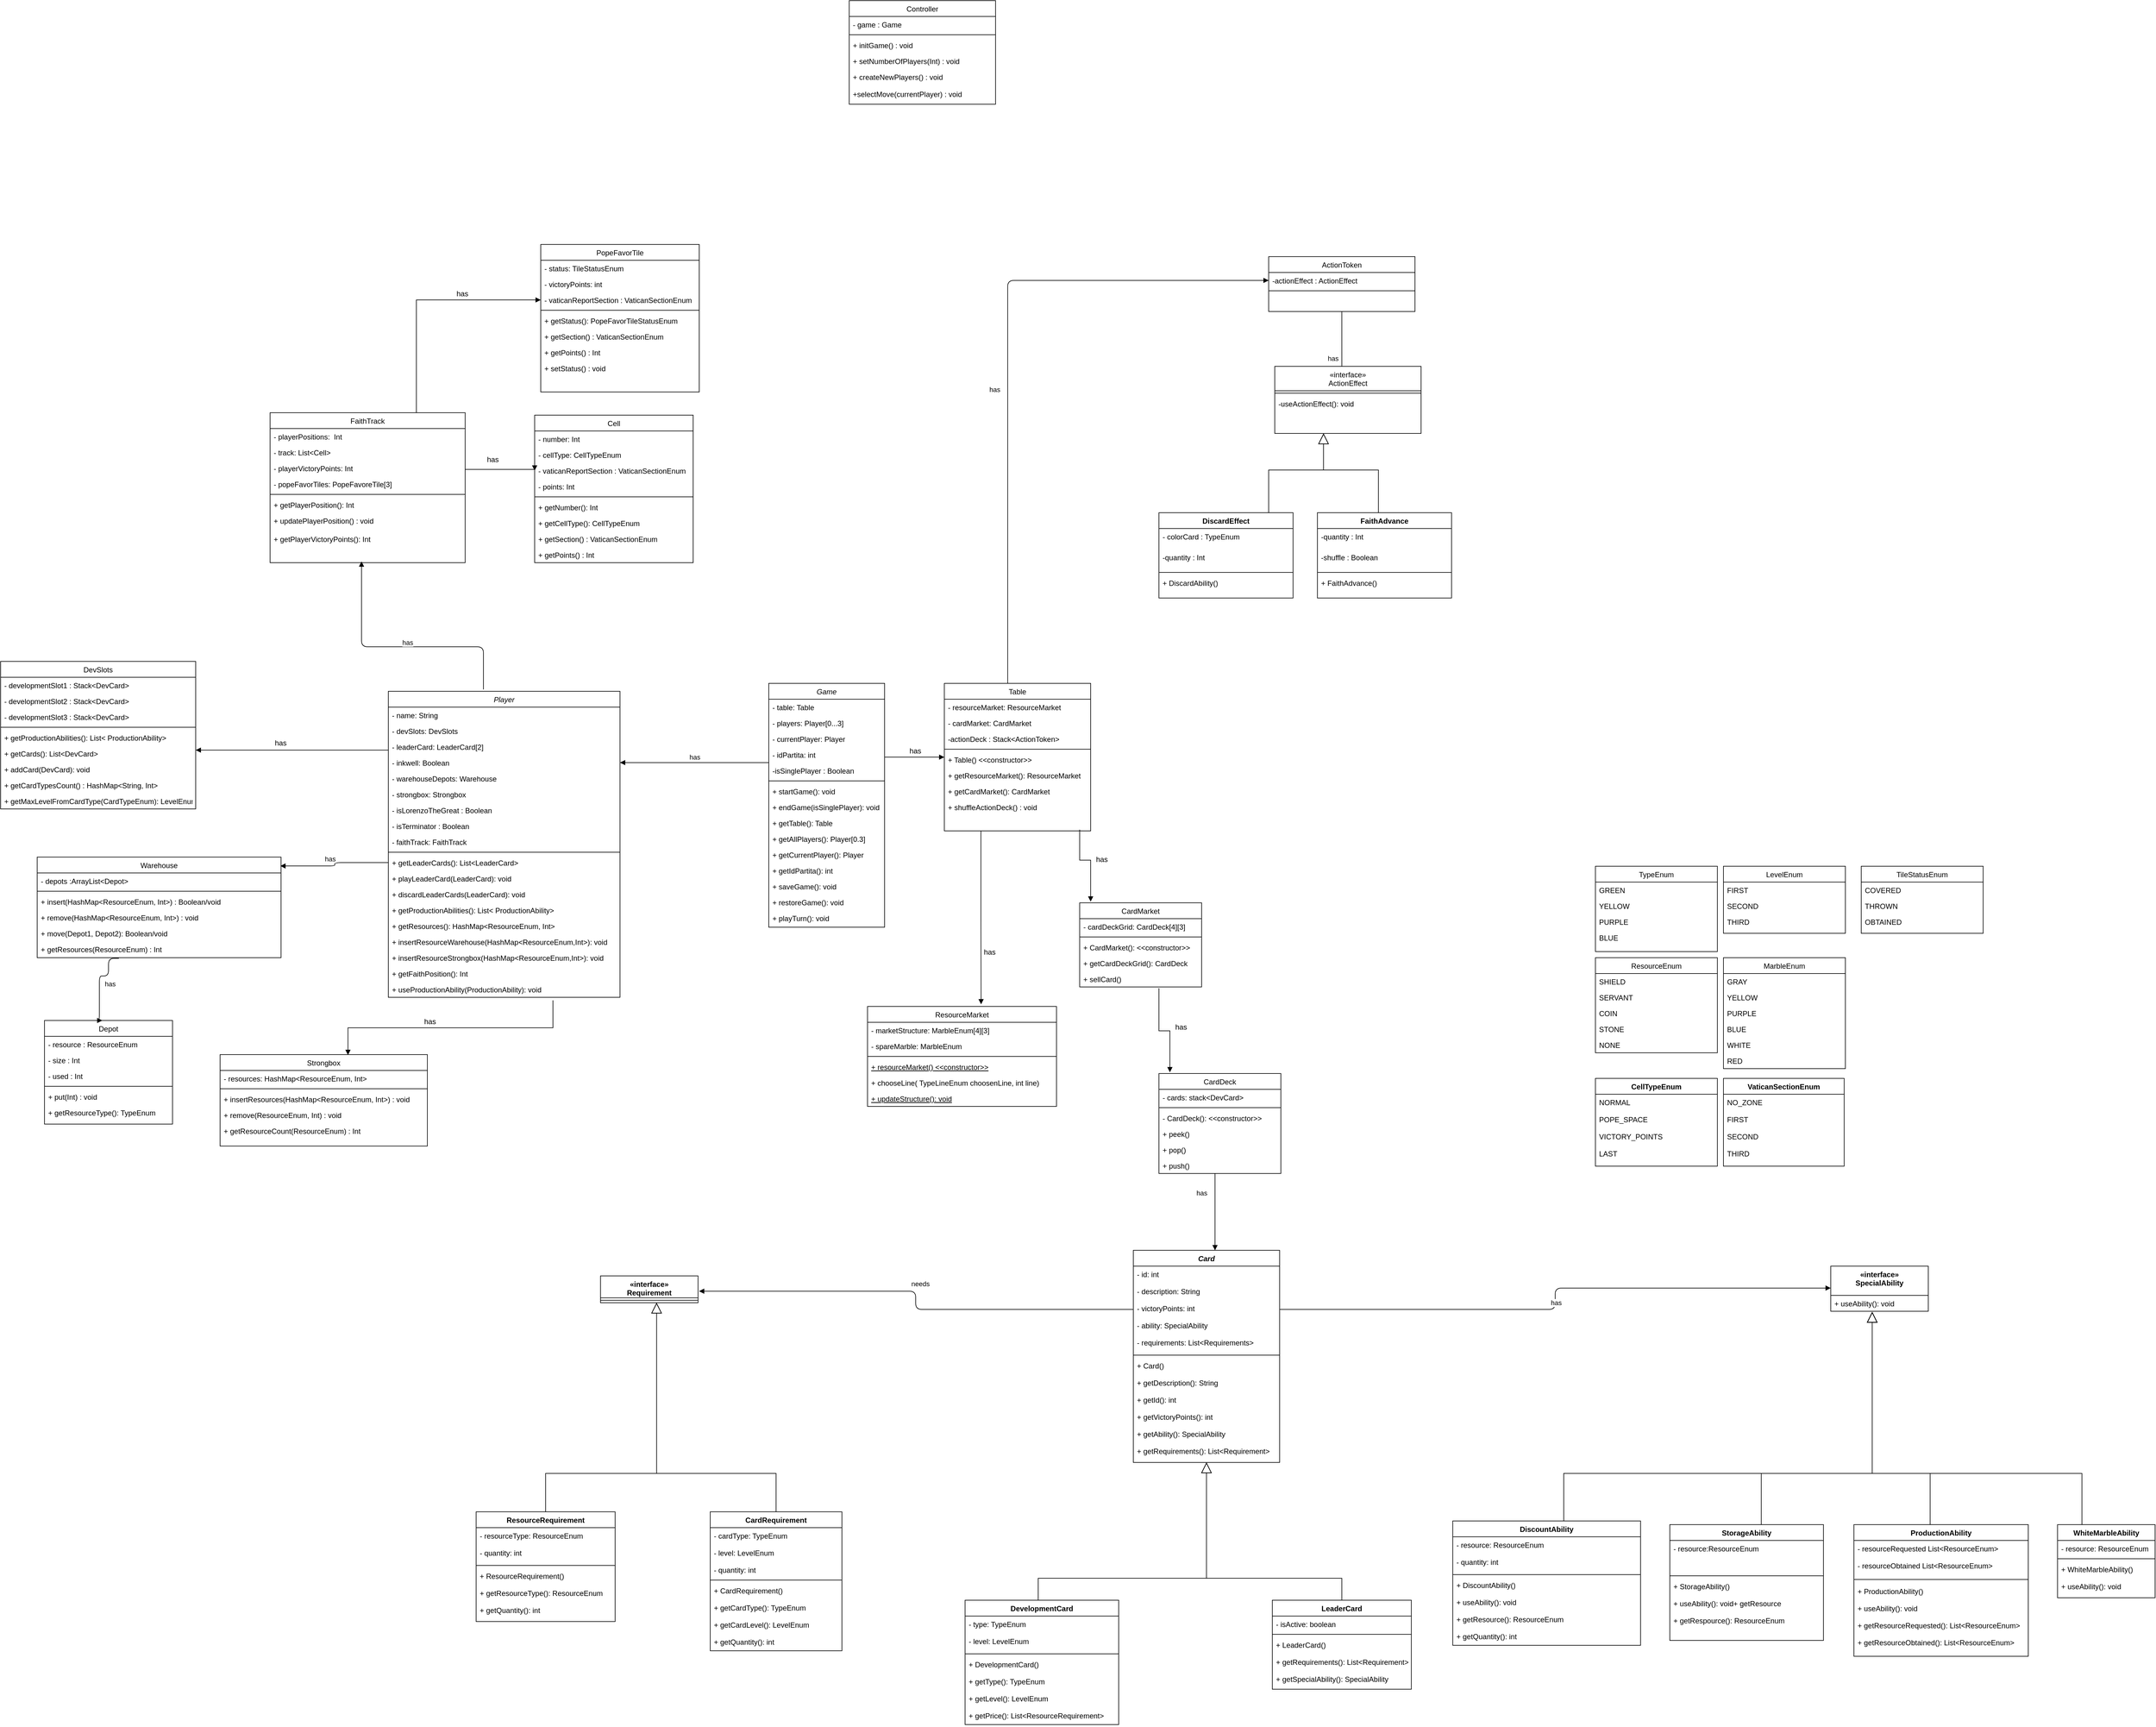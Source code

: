 <mxfile version="14.4.9" type="github"><diagram id="aMsVf8CStNkRdxoJnegu" name="Page-1"><mxGraphModel dx="3426" dy="4086" grid="1" gridSize="10" guides="1" tooltips="1" connect="1" arrows="1" fold="1" page="0" pageScale="1" pageWidth="850" pageHeight="1100" math="0" shadow="0"><root><mxCell id="0"/><mxCell id="1" parent="0"/><mxCell id="U3oWSPhhHsupaTbWxCNZ-1" value="" style="edgeStyle=orthogonalEdgeStyle;rounded=0;orthogonalLoop=1;jettySize=auto;html=1;endArrow=block;endFill=0;endSize=15;" parent="1" source="U3oWSPhhHsupaTbWxCNZ-7" target="U3oWSPhhHsupaTbWxCNZ-3" edge="1"><mxGeometry relative="1" as="geometry"><Array as="points"><mxPoint x="370" y="-272"/><mxPoint x="646" y="-272"/></Array></mxGeometry></mxCell><mxCell id="U3oWSPhhHsupaTbWxCNZ-2" value="" style="edgeStyle=orthogonalEdgeStyle;rounded=0;orthogonalLoop=1;jettySize=auto;html=1;endArrow=block;endFill=0;endSize=15;" parent="1" source="U3oWSPhhHsupaTbWxCNZ-11" target="U3oWSPhhHsupaTbWxCNZ-3" edge="1"><mxGeometry relative="1" as="geometry"><Array as="points"><mxPoint x="868" y="-272"/><mxPoint x="646" y="-272"/></Array></mxGeometry></mxCell><mxCell id="U3oWSPhhHsupaTbWxCNZ-3" value="Card" style="swimlane;fontStyle=3;align=center;verticalAlign=top;childLayout=stackLayout;horizontal=1;startSize=26;horizontalStack=0;resizeParent=1;resizeParentMax=0;resizeLast=0;collapsible=1;marginBottom=0;" parent="1" vertex="1"><mxGeometry x="526" y="-810" width="240" height="348" as="geometry"><mxRectangle x="240" y="160" width="60" height="26" as="alternateBounds"/></mxGeometry></mxCell><mxCell id="U3oWSPhhHsupaTbWxCNZ-4" value="- id: int&#10;&#10;- description: String&#10;&#10;- victoryPoints: int&#10;&#10;- ability: SpecialAbility&#10;&#10;- requirements: List&lt;Requirements&gt;&#10;" style="text;strokeColor=none;fillColor=none;align=left;verticalAlign=top;spacingLeft=4;spacingRight=4;overflow=hidden;rotatable=0;points=[[0,0.5],[1,0.5]];portConstraint=eastwest;" parent="U3oWSPhhHsupaTbWxCNZ-3" vertex="1"><mxGeometry y="26" width="240" height="142" as="geometry"/></mxCell><mxCell id="U3oWSPhhHsupaTbWxCNZ-5" value="" style="line;strokeWidth=1;fillColor=none;align=left;verticalAlign=middle;spacingTop=-1;spacingLeft=3;spacingRight=3;rotatable=0;labelPosition=right;points=[];portConstraint=eastwest;" parent="U3oWSPhhHsupaTbWxCNZ-3" vertex="1"><mxGeometry y="168" width="240" height="8" as="geometry"/></mxCell><mxCell id="U3oWSPhhHsupaTbWxCNZ-6" value="+ Card()&#10;&#10;+ getDescription(): String&#10;&#10;+ getId(): int&#10;&#10;+ getVictoryPoints(): int&#10;&#10;+ getAbility(): SpecialAbility&#10;&#10;+ getRequirements(): List&lt;Requirement&gt;&#10;" style="text;strokeColor=none;fillColor=none;align=left;verticalAlign=top;spacingLeft=4;spacingRight=4;overflow=hidden;rotatable=0;points=[[0,0.5],[1,0.5]];portConstraint=eastwest;" parent="U3oWSPhhHsupaTbWxCNZ-3" vertex="1"><mxGeometry y="176" width="240" height="172" as="geometry"/></mxCell><mxCell id="U3oWSPhhHsupaTbWxCNZ-7" value="DevelopmentCard" style="swimlane;fontStyle=1;align=center;verticalAlign=top;childLayout=stackLayout;horizontal=1;startSize=26;horizontalStack=0;resizeParent=1;resizeParentMax=0;resizeLast=0;collapsible=1;marginBottom=0;" parent="1" vertex="1"><mxGeometry x="250" y="-236" width="252" height="204" as="geometry"><mxRectangle x="240" y="160" width="60" height="26" as="alternateBounds"/></mxGeometry></mxCell><mxCell id="U3oWSPhhHsupaTbWxCNZ-8" value="- type: TypeEnum&#10;&#10;- level: LevelEnum&#10;" style="text;strokeColor=none;fillColor=none;align=left;verticalAlign=top;spacingLeft=4;spacingRight=4;overflow=hidden;rotatable=0;points=[[0,0.5],[1,0.5]];portConstraint=eastwest;" parent="U3oWSPhhHsupaTbWxCNZ-7" vertex="1"><mxGeometry y="26" width="252" height="58" as="geometry"/></mxCell><mxCell id="U3oWSPhhHsupaTbWxCNZ-9" value="" style="line;strokeWidth=1;fillColor=none;align=left;verticalAlign=middle;spacingTop=-1;spacingLeft=3;spacingRight=3;rotatable=0;labelPosition=right;points=[];portConstraint=eastwest;" parent="U3oWSPhhHsupaTbWxCNZ-7" vertex="1"><mxGeometry y="84" width="252" height="8" as="geometry"/></mxCell><mxCell id="U3oWSPhhHsupaTbWxCNZ-10" value="+ DevelopmentCard()&#10;&#10;+ getType(): TypeEnum&#10;&#10;+ getLevel(): LevelEnum&#10;&#10;+ getPrice(): List&lt;ResourceRequirement&gt;" style="text;strokeColor=none;fillColor=none;align=left;verticalAlign=top;spacingLeft=4;spacingRight=4;overflow=hidden;rotatable=0;points=[[0,0.5],[1,0.5]];portConstraint=eastwest;" parent="U3oWSPhhHsupaTbWxCNZ-7" vertex="1"><mxGeometry y="92" width="252" height="112" as="geometry"/></mxCell><mxCell id="U3oWSPhhHsupaTbWxCNZ-11" value="LeaderCard" style="swimlane;fontStyle=1;align=center;verticalAlign=top;childLayout=stackLayout;horizontal=1;startSize=26;horizontalStack=0;resizeParent=1;resizeParentMax=0;resizeLast=0;collapsible=1;marginBottom=0;" parent="1" vertex="1"><mxGeometry x="754" y="-236" width="228" height="146" as="geometry"><mxRectangle x="240" y="160" width="60" height="26" as="alternateBounds"/></mxGeometry></mxCell><mxCell id="eCBDgA8czwesucPKjMwJ-17" value="- isActive: boolean&#10;" style="text;align=left;verticalAlign=top;spacingLeft=4;spacingRight=4;overflow=hidden;rotatable=0;points=[[0,0.5],[1,0.5]];portConstraint=eastwest;" vertex="1" parent="U3oWSPhhHsupaTbWxCNZ-11"><mxGeometry y="26" width="228" height="26" as="geometry"/></mxCell><mxCell id="U3oWSPhhHsupaTbWxCNZ-12" value="" style="line;strokeWidth=1;fillColor=none;align=left;verticalAlign=middle;spacingTop=-1;spacingLeft=3;spacingRight=3;rotatable=0;labelPosition=right;points=[];portConstraint=eastwest;" parent="U3oWSPhhHsupaTbWxCNZ-11" vertex="1"><mxGeometry y="52" width="228" height="8" as="geometry"/></mxCell><mxCell id="U3oWSPhhHsupaTbWxCNZ-13" value="+ LeaderCard()&#10;&#10;+ getRequirements(): List&lt;Requirement&gt;&#10;&#10;+ getSpecialAbility(): SpecialAbility&#10;" style="text;strokeColor=none;fillColor=none;align=left;verticalAlign=top;spacingLeft=4;spacingRight=4;overflow=hidden;rotatable=0;points=[[0,0.5],[1,0.5]];portConstraint=eastwest;" parent="U3oWSPhhHsupaTbWxCNZ-11" vertex="1"><mxGeometry y="60" width="228" height="86" as="geometry"/></mxCell><mxCell id="U3oWSPhhHsupaTbWxCNZ-14" value="" style="edgeStyle=orthogonalEdgeStyle;rounded=0;orthogonalLoop=1;jettySize=auto;html=1;endArrow=block;endFill=0;endSize=15;" parent="1" source="U3oWSPhhHsupaTbWxCNZ-18" target="U3oWSPhhHsupaTbWxCNZ-16" edge="1"><mxGeometry relative="1" as="geometry"><Array as="points"><mxPoint x="-438" y="-444"/><mxPoint x="-256" y="-444"/></Array></mxGeometry></mxCell><mxCell id="U3oWSPhhHsupaTbWxCNZ-15" value="" style="edgeStyle=orthogonalEdgeStyle;rounded=0;orthogonalLoop=1;jettySize=auto;html=1;endArrow=block;endFill=0;endSize=15;" parent="1" source="U3oWSPhhHsupaTbWxCNZ-22" target="U3oWSPhhHsupaTbWxCNZ-16" edge="1"><mxGeometry relative="1" as="geometry"><Array as="points"><mxPoint x="-60" y="-444"/><mxPoint x="-256" y="-444"/></Array></mxGeometry></mxCell><mxCell id="U3oWSPhhHsupaTbWxCNZ-16" value="«interface»&#10;Requirement" style="swimlane;fontStyle=1;align=center;verticalAlign=top;childLayout=stackLayout;horizontal=1;startSize=36;horizontalStack=0;resizeParent=1;resizeParentMax=0;resizeLast=0;collapsible=1;marginBottom=0;" parent="1" vertex="1"><mxGeometry x="-348" y="-768" width="160" height="44" as="geometry"/></mxCell><mxCell id="U3oWSPhhHsupaTbWxCNZ-17" value="" style="line;strokeWidth=1;fillColor=none;align=left;verticalAlign=middle;spacingTop=-1;spacingLeft=3;spacingRight=3;rotatable=0;labelPosition=right;points=[];portConstraint=eastwest;" parent="U3oWSPhhHsupaTbWxCNZ-16" vertex="1"><mxGeometry y="36" width="160" height="8" as="geometry"/></mxCell><mxCell id="U3oWSPhhHsupaTbWxCNZ-18" value="ResourceRequirement" style="swimlane;fontStyle=1;align=center;verticalAlign=top;childLayout=stackLayout;horizontal=1;startSize=26;horizontalStack=0;resizeParent=1;resizeParentMax=0;resizeLast=0;collapsible=1;marginBottom=0;" parent="1" vertex="1"><mxGeometry x="-552" y="-381" width="228" height="180" as="geometry"/></mxCell><mxCell id="U3oWSPhhHsupaTbWxCNZ-19" value="- resourceType: ResourceEnum&#10;&#10;- quantity: int&#10;" style="text;strokeColor=none;fillColor=none;align=left;verticalAlign=top;spacingLeft=4;spacingRight=4;overflow=hidden;rotatable=0;points=[[0,0.5],[1,0.5]];portConstraint=eastwest;" parent="U3oWSPhhHsupaTbWxCNZ-18" vertex="1"><mxGeometry y="26" width="228" height="58" as="geometry"/></mxCell><mxCell id="U3oWSPhhHsupaTbWxCNZ-20" value="" style="line;strokeWidth=1;fillColor=none;align=left;verticalAlign=middle;spacingTop=-1;spacingLeft=3;spacingRight=3;rotatable=0;labelPosition=right;points=[];portConstraint=eastwest;" parent="U3oWSPhhHsupaTbWxCNZ-18" vertex="1"><mxGeometry y="84" width="228" height="8" as="geometry"/></mxCell><mxCell id="U3oWSPhhHsupaTbWxCNZ-21" value="+ ResourceRequirement()&#10;&#10;+ getResourceType(): ResourceEnum&#10;&#10;+ getQuantity(): int&#10;" style="text;strokeColor=none;fillColor=none;align=left;verticalAlign=top;spacingLeft=4;spacingRight=4;overflow=hidden;rotatable=0;points=[[0,0.5],[1,0.5]];portConstraint=eastwest;" parent="U3oWSPhhHsupaTbWxCNZ-18" vertex="1"><mxGeometry y="92" width="228" height="88" as="geometry"/></mxCell><mxCell id="U3oWSPhhHsupaTbWxCNZ-22" value="CardRequirement" style="swimlane;fontStyle=1;align=center;verticalAlign=top;childLayout=stackLayout;horizontal=1;startSize=26;horizontalStack=0;resizeParent=1;resizeParentMax=0;resizeLast=0;collapsible=1;marginBottom=0;" parent="1" vertex="1"><mxGeometry x="-168" y="-381" width="216" height="228" as="geometry"/></mxCell><mxCell id="U3oWSPhhHsupaTbWxCNZ-23" value="- cardType: TypeEnum&#10;&#10;- level: LevelEnum&#10;&#10;- quantity: int&#10;" style="text;strokeColor=none;fillColor=none;align=left;verticalAlign=top;spacingLeft=4;spacingRight=4;overflow=hidden;rotatable=0;points=[[0,0.5],[1,0.5]];portConstraint=eastwest;" parent="U3oWSPhhHsupaTbWxCNZ-22" vertex="1"><mxGeometry y="26" width="216" height="82" as="geometry"/></mxCell><mxCell id="U3oWSPhhHsupaTbWxCNZ-24" value="" style="line;strokeWidth=1;fillColor=none;align=left;verticalAlign=middle;spacingTop=-1;spacingLeft=3;spacingRight=3;rotatable=0;labelPosition=right;points=[];portConstraint=eastwest;" parent="U3oWSPhhHsupaTbWxCNZ-22" vertex="1"><mxGeometry y="108" width="216" height="8" as="geometry"/></mxCell><mxCell id="U3oWSPhhHsupaTbWxCNZ-25" value="+ CardRequirement()&#10;&#10;+ getCardType(): TypeEnum&#10;&#10;+ getCardLevel(): LevelEnum&#10;&#10;+ getQuantity(): int&#10;" style="text;strokeColor=none;fillColor=none;align=left;verticalAlign=top;spacingLeft=4;spacingRight=4;overflow=hidden;rotatable=0;points=[[0,0.5],[1,0.5]];portConstraint=eastwest;" parent="U3oWSPhhHsupaTbWxCNZ-22" vertex="1"><mxGeometry y="116" width="216" height="112" as="geometry"/></mxCell><mxCell id="U3oWSPhhHsupaTbWxCNZ-26" value="" style="edgeStyle=orthogonalEdgeStyle;rounded=0;orthogonalLoop=1;jettySize=auto;html=1;endArrow=block;endFill=0;endSize=15;" parent="1" source="U3oWSPhhHsupaTbWxCNZ-32" edge="1"><mxGeometry relative="1" as="geometry"><Array as="points"><mxPoint x="1232" y="-444"/><mxPoint x="1738" y="-444"/></Array><mxPoint x="1738" y="-709.0" as="targetPoint"/></mxGeometry></mxCell><mxCell id="U3oWSPhhHsupaTbWxCNZ-27" value="" style="edgeStyle=orthogonalEdgeStyle;rounded=0;orthogonalLoop=1;jettySize=auto;html=1;endArrow=block;endFill=0;endSize=15;" parent="1" source="U3oWSPhhHsupaTbWxCNZ-36" edge="1"><mxGeometry relative="1" as="geometry"><Array as="points"><mxPoint x="1556" y="-444"/><mxPoint x="1738" y="-444"/></Array><mxPoint x="1738" y="-709.0" as="targetPoint"/></mxGeometry></mxCell><mxCell id="U3oWSPhhHsupaTbWxCNZ-28" value="" style="edgeStyle=orthogonalEdgeStyle;rounded=0;orthogonalLoop=1;jettySize=auto;html=1;endArrow=block;endFill=0;endSize=15;" parent="1" source="U3oWSPhhHsupaTbWxCNZ-40" edge="1"><mxGeometry relative="1" as="geometry"><Array as="points"><mxPoint x="2082" y="-444"/><mxPoint x="1738" y="-444"/></Array><mxPoint x="1738" y="-709.0" as="targetPoint"/></mxGeometry></mxCell><mxCell id="U3oWSPhhHsupaTbWxCNZ-29" value="" style="edgeStyle=orthogonalEdgeStyle;rounded=0;orthogonalLoop=1;jettySize=auto;html=1;endArrow=block;endFill=0;endSize=15;" parent="1" source="U3oWSPhhHsupaTbWxCNZ-44" edge="1"><mxGeometry relative="1" as="geometry"><Array as="points"><mxPoint x="1833" y="-444"/><mxPoint x="1738" y="-444"/></Array><mxPoint x="1738" y="-709.0" as="targetPoint"/></mxGeometry></mxCell><mxCell id="U3oWSPhhHsupaTbWxCNZ-30" value="«interface»&#10;SpecialAbility" style="swimlane;fontStyle=1;align=center;verticalAlign=top;childLayout=stackLayout;horizontal=1;startSize=48;horizontalStack=0;resizeParent=1;resizeParentMax=0;resizeLast=0;collapsible=1;marginBottom=0;" parent="1" vertex="1"><mxGeometry x="1670" y="-784" width="160" height="74" as="geometry"/></mxCell><mxCell id="U3oWSPhhHsupaTbWxCNZ-31" value="+ useAbility(): void" style="text;strokeColor=none;fillColor=none;align=left;verticalAlign=top;spacingLeft=4;spacingRight=4;overflow=hidden;rotatable=0;points=[[0,0.5],[1,0.5]];portConstraint=eastwest;" parent="U3oWSPhhHsupaTbWxCNZ-30" vertex="1"><mxGeometry y="48" width="160" height="26" as="geometry"/></mxCell><mxCell id="U3oWSPhhHsupaTbWxCNZ-32" value="DiscountAbility" style="swimlane;fontStyle=1;align=center;verticalAlign=top;childLayout=stackLayout;horizontal=1;startSize=26;horizontalStack=0;resizeParent=1;resizeParentMax=0;resizeLast=0;collapsible=1;marginBottom=0;" parent="1" vertex="1"><mxGeometry x="1050" y="-366" width="308" height="204" as="geometry"/></mxCell><mxCell id="U3oWSPhhHsupaTbWxCNZ-33" value="- resource: ResourceEnum&#10;&#10;- quantity: int&#10;" style="text;strokeColor=none;fillColor=none;align=left;verticalAlign=top;spacingLeft=4;spacingRight=4;overflow=hidden;rotatable=0;points=[[0,0.5],[1,0.5]];portConstraint=eastwest;" parent="U3oWSPhhHsupaTbWxCNZ-32" vertex="1"><mxGeometry y="26" width="308" height="58" as="geometry"/></mxCell><mxCell id="U3oWSPhhHsupaTbWxCNZ-34" value="" style="line;strokeWidth=1;fillColor=none;align=left;verticalAlign=middle;spacingTop=-1;spacingLeft=3;spacingRight=3;rotatable=0;labelPosition=right;points=[];portConstraint=eastwest;" parent="U3oWSPhhHsupaTbWxCNZ-32" vertex="1"><mxGeometry y="84" width="308" height="8" as="geometry"/></mxCell><mxCell id="U3oWSPhhHsupaTbWxCNZ-35" value="+ DiscountAbility()&#10;&#10;+ useAbility(): void&#10;&#10;+ getResource(): ResourceEnum&#10;&#10;+ getQuantity(): int&#10;&#10;" style="text;strokeColor=none;fillColor=none;align=left;verticalAlign=top;spacingLeft=4;spacingRight=4;overflow=hidden;rotatable=0;points=[[0,0.5],[1,0.5]];portConstraint=eastwest;" parent="U3oWSPhhHsupaTbWxCNZ-32" vertex="1"><mxGeometry y="92" width="308" height="112" as="geometry"/></mxCell><mxCell id="U3oWSPhhHsupaTbWxCNZ-36" value="StorageAbility" style="swimlane;fontStyle=1;align=center;verticalAlign=top;childLayout=stackLayout;horizontal=1;startSize=26;horizontalStack=0;resizeParent=1;resizeParentMax=0;resizeLast=0;collapsible=1;marginBottom=0;" parent="1" vertex="1"><mxGeometry x="1406" y="-360" width="252" height="190" as="geometry"/></mxCell><mxCell id="U3oWSPhhHsupaTbWxCNZ-37" value="- resource:ResourceEnum&#10;&#10;" style="text;strokeColor=none;fillColor=none;align=left;verticalAlign=top;spacingLeft=4;spacingRight=4;overflow=hidden;rotatable=0;points=[[0,0.5],[1,0.5]];portConstraint=eastwest;" parent="U3oWSPhhHsupaTbWxCNZ-36" vertex="1"><mxGeometry y="26" width="252" height="54" as="geometry"/></mxCell><mxCell id="U3oWSPhhHsupaTbWxCNZ-38" value="" style="line;strokeWidth=1;fillColor=none;align=left;verticalAlign=middle;spacingTop=-1;spacingLeft=3;spacingRight=3;rotatable=0;labelPosition=right;points=[];portConstraint=eastwest;" parent="U3oWSPhhHsupaTbWxCNZ-36" vertex="1"><mxGeometry y="80" width="252" height="8" as="geometry"/></mxCell><mxCell id="U3oWSPhhHsupaTbWxCNZ-39" value="+ StorageAbility()&#10;&#10;+ useAbility(): void+ getResource&#10;&#10;+ getRespource(): ResourceEnum" style="text;strokeColor=none;fillColor=none;align=left;verticalAlign=top;spacingLeft=4;spacingRight=4;overflow=hidden;rotatable=0;points=[[0,0.5],[1,0.5]];portConstraint=eastwest;" parent="U3oWSPhhHsupaTbWxCNZ-36" vertex="1"><mxGeometry y="88" width="252" height="102" as="geometry"/></mxCell><mxCell id="U3oWSPhhHsupaTbWxCNZ-40" value="WhiteMarbleAbility" style="swimlane;fontStyle=1;align=center;verticalAlign=top;childLayout=stackLayout;horizontal=1;startSize=26;horizontalStack=0;resizeParent=1;resizeParentMax=0;resizeLast=0;collapsible=1;marginBottom=0;" parent="1" vertex="1"><mxGeometry x="2042" y="-360" width="160" height="120" as="geometry"/></mxCell><mxCell id="U3oWSPhhHsupaTbWxCNZ-41" value="- resource: ResourceEnum" style="text;strokeColor=none;fillColor=none;align=left;verticalAlign=top;spacingLeft=4;spacingRight=4;overflow=hidden;rotatable=0;points=[[0,0.5],[1,0.5]];portConstraint=eastwest;" parent="U3oWSPhhHsupaTbWxCNZ-40" vertex="1"><mxGeometry y="26" width="160" height="26" as="geometry"/></mxCell><mxCell id="U3oWSPhhHsupaTbWxCNZ-42" value="" style="line;strokeWidth=1;fillColor=none;align=left;verticalAlign=middle;spacingTop=-1;spacingLeft=3;spacingRight=3;rotatable=0;labelPosition=right;points=[];portConstraint=eastwest;" parent="U3oWSPhhHsupaTbWxCNZ-40" vertex="1"><mxGeometry y="52" width="160" height="8" as="geometry"/></mxCell><mxCell id="U3oWSPhhHsupaTbWxCNZ-43" value="+ WhiteMarbleAbility()&#10;&#10;+ useAbility(): void" style="text;strokeColor=none;fillColor=none;align=left;verticalAlign=top;spacingLeft=4;spacingRight=4;overflow=hidden;rotatable=0;points=[[0,0.5],[1,0.5]];portConstraint=eastwest;" parent="U3oWSPhhHsupaTbWxCNZ-40" vertex="1"><mxGeometry y="60" width="160" height="60" as="geometry"/></mxCell><mxCell id="U3oWSPhhHsupaTbWxCNZ-44" value="ProductionAbility" style="swimlane;fontStyle=1;align=center;verticalAlign=top;childLayout=stackLayout;horizontal=1;startSize=26;horizontalStack=0;resizeParent=1;resizeParentMax=0;resizeLast=0;collapsible=1;marginBottom=0;" parent="1" vertex="1"><mxGeometry x="1708" y="-360" width="286" height="216" as="geometry"/></mxCell><mxCell id="U3oWSPhhHsupaTbWxCNZ-45" value="- resourceRequested List&lt;ResourceEnum&gt;&#10;&#10;- resourceObtained List&lt;ResourceEnum&gt;&#10;" style="text;strokeColor=none;fillColor=none;align=left;verticalAlign=top;spacingLeft=4;spacingRight=4;overflow=hidden;rotatable=0;points=[[0,0.5],[1,0.5]];portConstraint=eastwest;" parent="U3oWSPhhHsupaTbWxCNZ-44" vertex="1"><mxGeometry y="26" width="286" height="58" as="geometry"/></mxCell><mxCell id="U3oWSPhhHsupaTbWxCNZ-46" value="" style="line;strokeWidth=1;fillColor=none;align=left;verticalAlign=middle;spacingTop=-1;spacingLeft=3;spacingRight=3;rotatable=0;labelPosition=right;points=[];portConstraint=eastwest;" parent="U3oWSPhhHsupaTbWxCNZ-44" vertex="1"><mxGeometry y="84" width="286" height="12" as="geometry"/></mxCell><mxCell id="U3oWSPhhHsupaTbWxCNZ-47" value="+ ProductionAbility()&#10;&#10;+ useAbility(): void&#10;&#10;+ getResourceRequested(): List&lt;ResourceEnum&gt;&#10;&#10;+ getResourceObtained(): List&lt;ResourceEnum&gt;&#10;" style="text;strokeColor=none;fillColor=none;align=left;verticalAlign=top;spacingLeft=4;spacingRight=4;overflow=hidden;rotatable=0;points=[[0,0.5],[1,0.5]];portConstraint=eastwest;" parent="U3oWSPhhHsupaTbWxCNZ-44" vertex="1"><mxGeometry y="96" width="286" height="120" as="geometry"/></mxCell><mxCell id="U3oWSPhhHsupaTbWxCNZ-48" value="CellTypeEnum" style="swimlane;fontStyle=1;align=center;verticalAlign=top;childLayout=stackLayout;horizontal=1;startSize=26;horizontalStack=0;resizeParent=1;resizeParentMax=0;resizeLast=0;collapsible=1;marginBottom=0;" parent="1" vertex="1"><mxGeometry x="1284" y="-1092" width="200" height="144" as="geometry"/></mxCell><mxCell id="U3oWSPhhHsupaTbWxCNZ-49" value="NORMAL&#10;&#10;POPE_SPACE&#10;&#10;VICTORY_POINTS&#10;&#10;LAST&#10;" style="text;strokeColor=none;fillColor=none;align=left;verticalAlign=top;spacingLeft=4;spacingRight=4;overflow=hidden;rotatable=0;points=[[0,0.5],[1,0.5]];portConstraint=eastwest;" parent="U3oWSPhhHsupaTbWxCNZ-48" vertex="1"><mxGeometry y="26" width="200" height="118" as="geometry"/></mxCell><mxCell id="U3oWSPhhHsupaTbWxCNZ-50" value="VaticanSectionEnum" style="swimlane;fontStyle=1;align=center;verticalAlign=top;childLayout=stackLayout;horizontal=1;startSize=26;horizontalStack=0;resizeParent=1;resizeParentMax=0;resizeLast=0;collapsible=1;marginBottom=0;" parent="1" vertex="1"><mxGeometry x="1494" y="-1092" width="198" height="144" as="geometry"/></mxCell><mxCell id="U3oWSPhhHsupaTbWxCNZ-51" value="NO_ZONE&#10;&#10;FIRST&#10;&#10;SECOND&#10;&#10;THIRD&#10;" style="text;strokeColor=none;fillColor=none;align=left;verticalAlign=top;spacingLeft=4;spacingRight=4;overflow=hidden;rotatable=0;points=[[0,0.5],[1,0.5]];portConstraint=eastwest;" parent="U3oWSPhhHsupaTbWxCNZ-50" vertex="1"><mxGeometry y="26" width="198" height="118" as="geometry"/></mxCell><mxCell id="U3oWSPhhHsupaTbWxCNZ-52" value="&lt;div&gt;has&lt;/div&gt;" style="endArrow=block;endFill=1;html=1;edgeStyle=orthogonalEdgeStyle;align=left;verticalAlign=top;entryX=0;entryY=0.486;entryDx=0;entryDy=0;entryPerimeter=0;" parent="1" source="U3oWSPhhHsupaTbWxCNZ-4" target="U3oWSPhhHsupaTbWxCNZ-30" edge="1"><mxGeometry x="-0.056" y="24" relative="1" as="geometry"><mxPoint x="890" y="-747" as="sourcePoint"/><mxPoint x="1512" y="-528" as="targetPoint"/><Array as="points"/><mxPoint as="offset"/></mxGeometry></mxCell><mxCell id="U3oWSPhhHsupaTbWxCNZ-53" value="&lt;div&gt;needs&lt;/div&gt;" style="endArrow=block;endFill=1;html=1;edgeStyle=orthogonalEdgeStyle;align=left;verticalAlign=top;entryX=1.01;entryY=0.57;entryDx=0;entryDy=0;entryPerimeter=0;exitX=0;exitY=0.5;exitDx=0;exitDy=0;" parent="1" source="U3oWSPhhHsupaTbWxCNZ-4" target="U3oWSPhhHsupaTbWxCNZ-16" edge="1"><mxGeometry x="0.066" y="-25" relative="1" as="geometry"><mxPoint x="430" y="-743" as="sourcePoint"/><mxPoint x="-132" y="-527" as="targetPoint"/><mxPoint as="offset"/></mxGeometry></mxCell><mxCell id="U3oWSPhhHsupaTbWxCNZ-54" value="Game" style="swimlane;fontStyle=2;align=center;verticalAlign=top;childLayout=stackLayout;horizontal=1;startSize=26;horizontalStack=0;resizeParent=1;resizeLast=0;collapsible=1;marginBottom=0;rounded=0;shadow=0;strokeWidth=1;" parent="1" vertex="1"><mxGeometry x="-72" y="-1740" width="190" height="400" as="geometry"><mxRectangle x="230" y="140" width="160" height="26" as="alternateBounds"/></mxGeometry></mxCell><mxCell id="U3oWSPhhHsupaTbWxCNZ-55" value="- table: Table" style="text;align=left;verticalAlign=top;spacingLeft=4;spacingRight=4;overflow=hidden;rotatable=0;points=[[0,0.5],[1,0.5]];portConstraint=eastwest;" parent="U3oWSPhhHsupaTbWxCNZ-54" vertex="1"><mxGeometry y="26" width="190" height="26" as="geometry"/></mxCell><mxCell id="U3oWSPhhHsupaTbWxCNZ-56" value="- players: Player[0...3]" style="text;align=left;verticalAlign=top;spacingLeft=4;spacingRight=4;overflow=hidden;rotatable=0;points=[[0,0.5],[1,0.5]];portConstraint=eastwest;rounded=0;shadow=0;html=0;" parent="U3oWSPhhHsupaTbWxCNZ-54" vertex="1"><mxGeometry y="52" width="190" height="26" as="geometry"/></mxCell><mxCell id="U3oWSPhhHsupaTbWxCNZ-57" value="- currentPlayer: Player" style="text;align=left;verticalAlign=top;spacingLeft=4;spacingRight=4;overflow=hidden;rotatable=0;points=[[0,0.5],[1,0.5]];portConstraint=eastwest;rounded=0;shadow=0;html=0;" parent="U3oWSPhhHsupaTbWxCNZ-54" vertex="1"><mxGeometry y="78" width="190" height="26" as="geometry"/></mxCell><mxCell id="U3oWSPhhHsupaTbWxCNZ-58" value="- idPartita: int" style="text;align=left;verticalAlign=top;spacingLeft=4;spacingRight=4;overflow=hidden;rotatable=0;points=[[0,0.5],[1,0.5]];portConstraint=eastwest;rounded=0;shadow=0;html=0;" parent="U3oWSPhhHsupaTbWxCNZ-54" vertex="1"><mxGeometry y="104" width="190" height="26" as="geometry"/></mxCell><mxCell id="WhFuGWD4Modnn-ogy0zX-112" value="-isSinglePlayer : Boolean" style="text;align=left;verticalAlign=top;spacingLeft=4;spacingRight=4;overflow=hidden;rotatable=0;points=[[0,0.5],[1,0.5]];portConstraint=eastwest;rounded=0;shadow=0;html=0;" parent="U3oWSPhhHsupaTbWxCNZ-54" vertex="1"><mxGeometry y="130" width="190" height="26" as="geometry"/></mxCell><mxCell id="U3oWSPhhHsupaTbWxCNZ-59" value="" style="line;html=1;strokeWidth=1;align=left;verticalAlign=middle;spacingTop=-1;spacingLeft=3;spacingRight=3;rotatable=0;labelPosition=right;points=[];portConstraint=eastwest;" parent="U3oWSPhhHsupaTbWxCNZ-54" vertex="1"><mxGeometry y="156" width="190" height="8" as="geometry"/></mxCell><mxCell id="U3oWSPhhHsupaTbWxCNZ-60" value="+ startGame(): void" style="text;align=left;verticalAlign=top;spacingLeft=4;spacingRight=4;overflow=hidden;rotatable=0;points=[[0,0.5],[1,0.5]];portConstraint=eastwest;" parent="U3oWSPhhHsupaTbWxCNZ-54" vertex="1"><mxGeometry y="164" width="190" height="26" as="geometry"/></mxCell><mxCell id="U3oWSPhhHsupaTbWxCNZ-61" value="+ endGame(isSinglePlayer): void&#10;" style="text;align=left;verticalAlign=top;spacingLeft=4;spacingRight=4;overflow=hidden;rotatable=0;points=[[0,0.5],[1,0.5]];portConstraint=eastwest;" parent="U3oWSPhhHsupaTbWxCNZ-54" vertex="1"><mxGeometry y="190" width="190" height="26" as="geometry"/></mxCell><mxCell id="U3oWSPhhHsupaTbWxCNZ-62" value="+ getTable(): Table" style="text;align=left;verticalAlign=top;spacingLeft=4;spacingRight=4;overflow=hidden;rotatable=0;points=[[0,0.5],[1,0.5]];portConstraint=eastwest;" parent="U3oWSPhhHsupaTbWxCNZ-54" vertex="1"><mxGeometry y="216" width="190" height="26" as="geometry"/></mxCell><mxCell id="U3oWSPhhHsupaTbWxCNZ-63" value="+ getAllPlayers(): Player[0.3]&#10; " style="text;align=left;verticalAlign=top;spacingLeft=4;spacingRight=4;overflow=hidden;rotatable=0;points=[[0,0.5],[1,0.5]];portConstraint=eastwest;" parent="U3oWSPhhHsupaTbWxCNZ-54" vertex="1"><mxGeometry y="242" width="190" height="26" as="geometry"/></mxCell><mxCell id="U3oWSPhhHsupaTbWxCNZ-64" value="+ getCurrentPlayer(): Player" style="text;align=left;verticalAlign=top;spacingLeft=4;spacingRight=4;overflow=hidden;rotatable=0;points=[[0,0.5],[1,0.5]];portConstraint=eastwest;" parent="U3oWSPhhHsupaTbWxCNZ-54" vertex="1"><mxGeometry y="268" width="190" height="26" as="geometry"/></mxCell><mxCell id="U3oWSPhhHsupaTbWxCNZ-65" value="+ getIdPartita(): int" style="text;align=left;verticalAlign=top;spacingLeft=4;spacingRight=4;overflow=hidden;rotatable=0;points=[[0,0.5],[1,0.5]];portConstraint=eastwest;" parent="U3oWSPhhHsupaTbWxCNZ-54" vertex="1"><mxGeometry y="294" width="190" height="26" as="geometry"/></mxCell><mxCell id="U3oWSPhhHsupaTbWxCNZ-66" value="+ saveGame(): void" style="text;align=left;verticalAlign=top;spacingLeft=4;spacingRight=4;overflow=hidden;rotatable=0;points=[[0,0.5],[1,0.5]];portConstraint=eastwest;" parent="U3oWSPhhHsupaTbWxCNZ-54" vertex="1"><mxGeometry y="320" width="190" height="26" as="geometry"/></mxCell><mxCell id="U3oWSPhhHsupaTbWxCNZ-67" value="+ restoreGame(): void" style="text;align=left;verticalAlign=top;spacingLeft=4;spacingRight=4;overflow=hidden;rotatable=0;points=[[0,0.5],[1,0.5]];portConstraint=eastwest;" parent="U3oWSPhhHsupaTbWxCNZ-54" vertex="1"><mxGeometry y="346" width="190" height="26" as="geometry"/></mxCell><mxCell id="U3oWSPhhHsupaTbWxCNZ-68" value="+ playTurn(): void" style="text;align=left;verticalAlign=top;spacingLeft=4;spacingRight=4;overflow=hidden;rotatable=0;points=[[0,0.5],[1,0.5]];portConstraint=eastwest;" parent="U3oWSPhhHsupaTbWxCNZ-54" vertex="1"><mxGeometry y="372" width="190" height="26" as="geometry"/></mxCell><mxCell id="U3oWSPhhHsupaTbWxCNZ-70" value="ResourceMarket" style="swimlane;fontStyle=0;align=center;verticalAlign=top;childLayout=stackLayout;horizontal=1;startSize=26;horizontalStack=0;resizeParent=1;resizeLast=0;collapsible=1;marginBottom=0;rounded=0;shadow=0;strokeWidth=1;" parent="1" vertex="1"><mxGeometry x="90" y="-1210" width="310" height="164" as="geometry"><mxRectangle x="130" y="380" width="160" height="26" as="alternateBounds"/></mxGeometry></mxCell><mxCell id="U3oWSPhhHsupaTbWxCNZ-71" value="- marketStructure: MarbleEnum[4][3]" style="text;align=left;verticalAlign=top;spacingLeft=4;spacingRight=4;overflow=hidden;rotatable=0;points=[[0,0.5],[1,0.5]];portConstraint=eastwest;" parent="U3oWSPhhHsupaTbWxCNZ-70" vertex="1"><mxGeometry y="26" width="310" height="26" as="geometry"/></mxCell><mxCell id="U3oWSPhhHsupaTbWxCNZ-72" value="- spareMarble: MarbleEnum" style="text;align=left;verticalAlign=top;spacingLeft=4;spacingRight=4;overflow=hidden;rotatable=0;points=[[0,0.5],[1,0.5]];portConstraint=eastwest;rounded=0;shadow=0;html=0;" parent="U3oWSPhhHsupaTbWxCNZ-70" vertex="1"><mxGeometry y="52" width="310" height="26" as="geometry"/></mxCell><mxCell id="U3oWSPhhHsupaTbWxCNZ-73" value="" style="line;html=1;strokeWidth=1;align=left;verticalAlign=middle;spacingTop=-1;spacingLeft=3;spacingRight=3;rotatable=0;labelPosition=right;points=[];portConstraint=eastwest;" parent="U3oWSPhhHsupaTbWxCNZ-70" vertex="1"><mxGeometry y="78" width="310" height="8" as="geometry"/></mxCell><mxCell id="U3oWSPhhHsupaTbWxCNZ-74" value="+ resourceMarket() &lt;&lt;constructor&gt;&gt;" style="text;align=left;verticalAlign=top;spacingLeft=4;spacingRight=4;overflow=hidden;rotatable=0;points=[[0,0.5],[1,0.5]];portConstraint=eastwest;fontStyle=4" parent="U3oWSPhhHsupaTbWxCNZ-70" vertex="1"><mxGeometry y="86" width="310" height="26" as="geometry"/></mxCell><mxCell id="U3oWSPhhHsupaTbWxCNZ-75" value="+ chooseLine( TypeLineEnum choosenLine, int line)" style="text;align=left;verticalAlign=top;spacingLeft=4;spacingRight=4;overflow=hidden;rotatable=0;points=[[0,0.5],[1,0.5]];portConstraint=eastwest;" parent="U3oWSPhhHsupaTbWxCNZ-70" vertex="1"><mxGeometry y="112" width="310" height="26" as="geometry"/></mxCell><mxCell id="U3oWSPhhHsupaTbWxCNZ-76" value="+ updateStructure(): void" style="text;align=left;verticalAlign=top;spacingLeft=4;spacingRight=4;overflow=hidden;rotatable=0;points=[[0,0.5],[1,0.5]];portConstraint=eastwest;fontStyle=4" parent="U3oWSPhhHsupaTbWxCNZ-70" vertex="1"><mxGeometry y="138" width="310" height="26" as="geometry"/></mxCell><mxCell id="U3oWSPhhHsupaTbWxCNZ-77" value="CardMarket" style="swimlane;fontStyle=0;align=center;verticalAlign=top;childLayout=stackLayout;horizontal=1;startSize=26;horizontalStack=0;resizeParent=1;resizeLast=0;collapsible=1;marginBottom=0;rounded=0;shadow=0;strokeWidth=1;" parent="1" vertex="1"><mxGeometry x="438" y="-1380" width="200" height="138" as="geometry"><mxRectangle x="340" y="380" width="170" height="26" as="alternateBounds"/></mxGeometry></mxCell><mxCell id="U3oWSPhhHsupaTbWxCNZ-78" value="- cardDeckGrid: CardDeck[4][3]" style="text;align=left;verticalAlign=top;spacingLeft=4;spacingRight=4;overflow=hidden;rotatable=0;points=[[0,0.5],[1,0.5]];portConstraint=eastwest;" parent="U3oWSPhhHsupaTbWxCNZ-77" vertex="1"><mxGeometry y="26" width="200" height="26" as="geometry"/></mxCell><mxCell id="U3oWSPhhHsupaTbWxCNZ-79" value="" style="line;html=1;strokeWidth=1;align=left;verticalAlign=middle;spacingTop=-1;spacingLeft=3;spacingRight=3;rotatable=0;labelPosition=right;points=[];portConstraint=eastwest;" parent="U3oWSPhhHsupaTbWxCNZ-77" vertex="1"><mxGeometry y="52" width="200" height="8" as="geometry"/></mxCell><mxCell id="U3oWSPhhHsupaTbWxCNZ-80" value="+ CardMarket(): &lt;&lt;constructor&gt;&gt;" style="text;align=left;verticalAlign=top;spacingLeft=4;spacingRight=4;overflow=hidden;rotatable=0;points=[[0,0.5],[1,0.5]];portConstraint=eastwest;" parent="U3oWSPhhHsupaTbWxCNZ-77" vertex="1"><mxGeometry y="60" width="200" height="26" as="geometry"/></mxCell><mxCell id="U3oWSPhhHsupaTbWxCNZ-81" value="+ getCardDeckGrid(): CardDeck" style="text;align=left;verticalAlign=top;spacingLeft=4;spacingRight=4;overflow=hidden;rotatable=0;points=[[0,0.5],[1,0.5]];portConstraint=eastwest;" parent="U3oWSPhhHsupaTbWxCNZ-77" vertex="1"><mxGeometry y="86" width="200" height="26" as="geometry"/></mxCell><mxCell id="U3oWSPhhHsupaTbWxCNZ-82" value="+ sellCard()" style="text;align=left;verticalAlign=top;spacingLeft=4;spacingRight=4;overflow=hidden;rotatable=0;points=[[0,0.5],[1,0.5]];portConstraint=eastwest;" parent="U3oWSPhhHsupaTbWxCNZ-77" vertex="1"><mxGeometry y="112" width="200" height="26" as="geometry"/></mxCell><mxCell id="U3oWSPhhHsupaTbWxCNZ-83" value="Table" style="swimlane;fontStyle=0;align=center;verticalAlign=top;childLayout=stackLayout;horizontal=1;startSize=26;horizontalStack=0;resizeParent=1;resizeLast=0;collapsible=1;marginBottom=0;rounded=0;shadow=0;strokeWidth=1;" parent="1" vertex="1"><mxGeometry x="216" y="-1740" width="240" height="242" as="geometry"><mxRectangle x="550" y="140" width="160" height="26" as="alternateBounds"/></mxGeometry></mxCell><mxCell id="U3oWSPhhHsupaTbWxCNZ-84" value="- resourceMarket: ResourceMarket&#10;" style="text;align=left;verticalAlign=top;spacingLeft=4;spacingRight=4;overflow=hidden;rotatable=0;points=[[0,0.5],[1,0.5]];portConstraint=eastwest;" parent="U3oWSPhhHsupaTbWxCNZ-83" vertex="1"><mxGeometry y="26" width="240" height="26" as="geometry"/></mxCell><mxCell id="U3oWSPhhHsupaTbWxCNZ-85" value="- cardMarket: CardMarket" style="text;align=left;verticalAlign=top;spacingLeft=4;spacingRight=4;overflow=hidden;rotatable=0;points=[[0,0.5],[1,0.5]];portConstraint=eastwest;rounded=0;shadow=0;html=0;" parent="U3oWSPhhHsupaTbWxCNZ-83" vertex="1"><mxGeometry y="52" width="240" height="26" as="geometry"/></mxCell><mxCell id="WhFuGWD4Modnn-ogy0zX-90" value="-actionDeck : Stack&lt;ActionToken&gt;" style="text;align=left;verticalAlign=top;spacingLeft=4;spacingRight=4;overflow=hidden;rotatable=0;points=[[0,0.5],[1,0.5]];portConstraint=eastwest;rounded=0;shadow=0;html=0;" parent="U3oWSPhhHsupaTbWxCNZ-83" vertex="1"><mxGeometry y="78" width="240" height="26" as="geometry"/></mxCell><mxCell id="U3oWSPhhHsupaTbWxCNZ-87" value="" style="line;html=1;strokeWidth=1;align=left;verticalAlign=middle;spacingTop=-1;spacingLeft=3;spacingRight=3;rotatable=0;labelPosition=right;points=[];portConstraint=eastwest;" parent="U3oWSPhhHsupaTbWxCNZ-83" vertex="1"><mxGeometry y="104" width="240" height="8" as="geometry"/></mxCell><mxCell id="U3oWSPhhHsupaTbWxCNZ-88" value="+ Table() &lt;&lt;constructor&gt;&gt;" style="text;align=left;verticalAlign=top;spacingLeft=4;spacingRight=4;overflow=hidden;rotatable=0;points=[[0,0.5],[1,0.5]];portConstraint=eastwest;" parent="U3oWSPhhHsupaTbWxCNZ-83" vertex="1"><mxGeometry y="112" width="240" height="26" as="geometry"/></mxCell><mxCell id="U3oWSPhhHsupaTbWxCNZ-89" value="+ getResourceMarket(): ResourceMarket" style="text;align=left;verticalAlign=top;spacingLeft=4;spacingRight=4;overflow=hidden;rotatable=0;points=[[0,0.5],[1,0.5]];portConstraint=eastwest;" parent="U3oWSPhhHsupaTbWxCNZ-83" vertex="1"><mxGeometry y="138" width="240" height="26" as="geometry"/></mxCell><mxCell id="U3oWSPhhHsupaTbWxCNZ-90" value="+ getCardMarket(): CardMarket" style="text;align=left;verticalAlign=top;spacingLeft=4;spacingRight=4;overflow=hidden;rotatable=0;points=[[0,0.5],[1,0.5]];portConstraint=eastwest;" parent="U3oWSPhhHsupaTbWxCNZ-83" vertex="1"><mxGeometry y="164" width="240" height="26" as="geometry"/></mxCell><mxCell id="WhFuGWD4Modnn-ogy0zX-111" value="+ shuffleActionDeck() : void" style="text;align=left;verticalAlign=top;spacingLeft=4;spacingRight=4;overflow=hidden;rotatable=0;points=[[0,0.5],[1,0.5]];portConstraint=eastwest;" parent="U3oWSPhhHsupaTbWxCNZ-83" vertex="1"><mxGeometry y="190" width="240" height="26" as="geometry"/></mxCell><mxCell id="U3oWSPhhHsupaTbWxCNZ-91" value="" style="endArrow=block;shadow=0;strokeWidth=1;rounded=0;endFill=1;edgeStyle=elbowEdgeStyle;elbow=vertical;" parent="1" source="U3oWSPhhHsupaTbWxCNZ-54" target="U3oWSPhhHsupaTbWxCNZ-83" edge="1"><mxGeometry x="0.5" y="41" relative="1" as="geometry"><mxPoint x="88" y="-1668" as="sourcePoint"/><mxPoint x="248" y="-1668" as="targetPoint"/><mxPoint x="-40" y="32" as="offset"/></mxGeometry></mxCell><mxCell id="U3oWSPhhHsupaTbWxCNZ-92" value="has" style="text;html=1;resizable=0;points=[];;align=center;verticalAlign=middle;labelBackgroundColor=none;rounded=0;shadow=0;strokeWidth=1;fontSize=12;" parent="U3oWSPhhHsupaTbWxCNZ-91" vertex="1" connectable="0"><mxGeometry x="0.5" y="49" relative="1" as="geometry"><mxPoint x="-23.79" y="39.1" as="offset"/></mxGeometry></mxCell><mxCell id="U3oWSPhhHsupaTbWxCNZ-93" value="" style="endArrow=block;shadow=0;strokeWidth=1;rounded=0;endFill=1;edgeStyle=elbowEdgeStyle;elbow=vertical;entryX=0.601;entryY=-0.021;entryDx=0;entryDy=0;entryPerimeter=0;exitX=0.25;exitY=1;exitDx=0;exitDy=0;" parent="1" source="U3oWSPhhHsupaTbWxCNZ-83" target="U3oWSPhhHsupaTbWxCNZ-70" edge="1"><mxGeometry x="0.5" y="41" relative="1" as="geometry"><mxPoint x="238" y="-1480.001" as="sourcePoint"/><mxPoint x="336" y="-1480.001" as="targetPoint"/><mxPoint x="-40" y="32" as="offset"/></mxGeometry></mxCell><mxCell id="U3oWSPhhHsupaTbWxCNZ-94" value="has" style="text;html=1;resizable=0;points=[];;align=center;verticalAlign=middle;labelBackgroundColor=none;rounded=0;shadow=0;strokeWidth=1;fontSize=12;" parent="U3oWSPhhHsupaTbWxCNZ-93" vertex="1" connectable="0"><mxGeometry x="0.5" y="49" relative="1" as="geometry"><mxPoint x="-35.16" y="-14.13" as="offset"/></mxGeometry></mxCell><mxCell id="U3oWSPhhHsupaTbWxCNZ-95" value="" style="endArrow=block;shadow=0;strokeWidth=1;rounded=0;endFill=1;edgeStyle=elbowEdgeStyle;elbow=vertical;" parent="1" edge="1"><mxGeometry x="0.5" y="41" relative="1" as="geometry"><mxPoint x="438" y="-1500" as="sourcePoint"/><mxPoint x="456" y="-1382" as="targetPoint"/><mxPoint x="-40" y="32" as="offset"/><Array as="points"><mxPoint x="456" y="-1450"/><mxPoint x="418" y="-1480"/></Array></mxGeometry></mxCell><mxCell id="U3oWSPhhHsupaTbWxCNZ-96" value="has" style="text;html=1;resizable=0;points=[];;align=center;verticalAlign=middle;labelBackgroundColor=none;rounded=0;shadow=0;strokeWidth=1;fontSize=12;" parent="U3oWSPhhHsupaTbWxCNZ-95" vertex="1" connectable="0"><mxGeometry x="0.5" y="49" relative="1" as="geometry"><mxPoint x="-31" y="-35.71" as="offset"/></mxGeometry></mxCell><mxCell id="U3oWSPhhHsupaTbWxCNZ-97" value="CardDeck" style="swimlane;fontStyle=0;align=center;verticalAlign=top;childLayout=stackLayout;horizontal=1;startSize=26;horizontalStack=0;resizeParent=1;resizeLast=0;collapsible=1;marginBottom=0;rounded=0;shadow=0;strokeWidth=1;" parent="1" vertex="1"><mxGeometry x="568" y="-1100" width="200" height="164" as="geometry"><mxRectangle x="340" y="380" width="170" height="26" as="alternateBounds"/></mxGeometry></mxCell><mxCell id="U3oWSPhhHsupaTbWxCNZ-98" value="- cards: stack&lt;DevCard&gt;" style="text;align=left;verticalAlign=top;spacingLeft=4;spacingRight=4;overflow=hidden;rotatable=0;points=[[0,0.5],[1,0.5]];portConstraint=eastwest;" parent="U3oWSPhhHsupaTbWxCNZ-97" vertex="1"><mxGeometry y="26" width="200" height="26" as="geometry"/></mxCell><mxCell id="U3oWSPhhHsupaTbWxCNZ-99" value="" style="line;html=1;strokeWidth=1;align=left;verticalAlign=middle;spacingTop=-1;spacingLeft=3;spacingRight=3;rotatable=0;labelPosition=right;points=[];portConstraint=eastwest;" parent="U3oWSPhhHsupaTbWxCNZ-97" vertex="1"><mxGeometry y="52" width="200" height="8" as="geometry"/></mxCell><mxCell id="U3oWSPhhHsupaTbWxCNZ-100" value="- CardDeck(): &lt;&lt;constructor&gt;&gt;" style="text;align=left;verticalAlign=top;spacingLeft=4;spacingRight=4;overflow=hidden;rotatable=0;points=[[0,0.5],[1,0.5]];portConstraint=eastwest;" parent="U3oWSPhhHsupaTbWxCNZ-97" vertex="1"><mxGeometry y="60" width="200" height="26" as="geometry"/></mxCell><mxCell id="U3oWSPhhHsupaTbWxCNZ-101" value="+ peek()" style="text;align=left;verticalAlign=top;spacingLeft=4;spacingRight=4;overflow=hidden;rotatable=0;points=[[0,0.5],[1,0.5]];portConstraint=eastwest;" parent="U3oWSPhhHsupaTbWxCNZ-97" vertex="1"><mxGeometry y="86" width="200" height="26" as="geometry"/></mxCell><mxCell id="U3oWSPhhHsupaTbWxCNZ-102" value="+ pop()" style="text;align=left;verticalAlign=top;spacingLeft=4;spacingRight=4;overflow=hidden;rotatable=0;points=[[0,0.5],[1,0.5]];portConstraint=eastwest;" parent="U3oWSPhhHsupaTbWxCNZ-97" vertex="1"><mxGeometry y="112" width="200" height="26" as="geometry"/></mxCell><mxCell id="U3oWSPhhHsupaTbWxCNZ-103" value="+ push()" style="text;align=left;verticalAlign=top;spacingLeft=4;spacingRight=4;overflow=hidden;rotatable=0;points=[[0,0.5],[1,0.5]];portConstraint=eastwest;" parent="U3oWSPhhHsupaTbWxCNZ-97" vertex="1"><mxGeometry y="138" width="200" height="26" as="geometry"/></mxCell><mxCell id="U3oWSPhhHsupaTbWxCNZ-104" value="" style="endArrow=block;shadow=0;strokeWidth=1;rounded=0;endFill=1;edgeStyle=elbowEdgeStyle;elbow=vertical;" parent="1" edge="1"><mxGeometry x="0.5" y="41" relative="1" as="geometry"><mxPoint x="568.0" y="-1240" as="sourcePoint"/><mxPoint x="586.0" y="-1102" as="targetPoint"/><mxPoint x="-40" y="32" as="offset"/><Array as="points"><mxPoint x="586" y="-1170"/><mxPoint x="548" y="-1200"/></Array></mxGeometry></mxCell><mxCell id="U3oWSPhhHsupaTbWxCNZ-105" value="has" style="text;html=1;resizable=0;points=[];;align=center;verticalAlign=middle;labelBackgroundColor=none;rounded=0;shadow=0;strokeWidth=1;fontSize=12;" parent="U3oWSPhhHsupaTbWxCNZ-104" vertex="1" connectable="0"><mxGeometry x="0.5" y="49" relative="1" as="geometry"><mxPoint x="-31" y="-35.71" as="offset"/></mxGeometry></mxCell><mxCell id="U3oWSPhhHsupaTbWxCNZ-106" value="LevelEnum" style="swimlane;fontStyle=0;align=center;verticalAlign=top;childLayout=stackLayout;horizontal=1;startSize=26;horizontalStack=0;resizeParent=1;resizeLast=0;collapsible=1;marginBottom=0;rounded=0;shadow=0;strokeWidth=1;" parent="1" vertex="1"><mxGeometry x="1494" y="-1440" width="200" height="110" as="geometry"><mxRectangle x="340" y="380" width="170" height="26" as="alternateBounds"/></mxGeometry></mxCell><mxCell id="U3oWSPhhHsupaTbWxCNZ-107" value="FIRST" style="text;align=left;verticalAlign=top;spacingLeft=4;spacingRight=4;overflow=hidden;rotatable=0;points=[[0,0.5],[1,0.5]];portConstraint=eastwest;" parent="U3oWSPhhHsupaTbWxCNZ-106" vertex="1"><mxGeometry y="26" width="200" height="26" as="geometry"/></mxCell><mxCell id="U3oWSPhhHsupaTbWxCNZ-108" value="SECOND" style="text;align=left;verticalAlign=top;spacingLeft=4;spacingRight=4;overflow=hidden;rotatable=0;points=[[0,0.5],[1,0.5]];portConstraint=eastwest;" parent="U3oWSPhhHsupaTbWxCNZ-106" vertex="1"><mxGeometry y="52" width="200" height="26" as="geometry"/></mxCell><mxCell id="U3oWSPhhHsupaTbWxCNZ-109" value="THIRD" style="text;align=left;verticalAlign=top;spacingLeft=4;spacingRight=4;overflow=hidden;rotatable=0;points=[[0,0.5],[1,0.5]];portConstraint=eastwest;" parent="U3oWSPhhHsupaTbWxCNZ-106" vertex="1"><mxGeometry y="78" width="200" height="26" as="geometry"/></mxCell><mxCell id="U3oWSPhhHsupaTbWxCNZ-110" value="TypeEnum" style="swimlane;fontStyle=0;align=center;verticalAlign=top;childLayout=stackLayout;horizontal=1;startSize=26;horizontalStack=0;resizeParent=1;resizeLast=0;collapsible=1;marginBottom=0;rounded=0;shadow=0;strokeWidth=1;" parent="1" vertex="1"><mxGeometry x="1284" y="-1440" width="200" height="140" as="geometry"><mxRectangle x="340" y="380" width="170" height="26" as="alternateBounds"/></mxGeometry></mxCell><mxCell id="U3oWSPhhHsupaTbWxCNZ-111" value="GREEN" style="text;align=left;verticalAlign=top;spacingLeft=4;spacingRight=4;overflow=hidden;rotatable=0;points=[[0,0.5],[1,0.5]];portConstraint=eastwest;" parent="U3oWSPhhHsupaTbWxCNZ-110" vertex="1"><mxGeometry y="26" width="200" height="26" as="geometry"/></mxCell><mxCell id="U3oWSPhhHsupaTbWxCNZ-112" value="YELLOW" style="text;align=left;verticalAlign=top;spacingLeft=4;spacingRight=4;overflow=hidden;rotatable=0;points=[[0,0.5],[1,0.5]];portConstraint=eastwest;" parent="U3oWSPhhHsupaTbWxCNZ-110" vertex="1"><mxGeometry y="52" width="200" height="26" as="geometry"/></mxCell><mxCell id="U3oWSPhhHsupaTbWxCNZ-113" value="PURPLE" style="text;align=left;verticalAlign=top;spacingLeft=4;spacingRight=4;overflow=hidden;rotatable=0;points=[[0,0.5],[1,0.5]];portConstraint=eastwest;" parent="U3oWSPhhHsupaTbWxCNZ-110" vertex="1"><mxGeometry y="78" width="200" height="26" as="geometry"/></mxCell><mxCell id="U3oWSPhhHsupaTbWxCNZ-114" value="BLUE" style="text;align=left;verticalAlign=top;spacingLeft=4;spacingRight=4;overflow=hidden;rotatable=0;points=[[0,0.5],[1,0.5]];portConstraint=eastwest;" parent="U3oWSPhhHsupaTbWxCNZ-110" vertex="1"><mxGeometry y="104" width="200" height="26" as="geometry"/></mxCell><mxCell id="U3oWSPhhHsupaTbWxCNZ-115" value="ResourceEnum" style="swimlane;fontStyle=0;align=center;verticalAlign=top;childLayout=stackLayout;horizontal=1;startSize=26;horizontalStack=0;resizeParent=1;resizeLast=0;collapsible=1;marginBottom=0;rounded=0;shadow=0;strokeWidth=1;" parent="1" vertex="1"><mxGeometry x="1284" y="-1290" width="200" height="156" as="geometry"><mxRectangle x="340" y="380" width="170" height="26" as="alternateBounds"/></mxGeometry></mxCell><mxCell id="U3oWSPhhHsupaTbWxCNZ-116" value="SHIELD" style="text;align=left;verticalAlign=top;spacingLeft=4;spacingRight=4;overflow=hidden;rotatable=0;points=[[0,0.5],[1,0.5]];portConstraint=eastwest;" parent="U3oWSPhhHsupaTbWxCNZ-115" vertex="1"><mxGeometry y="26" width="200" height="26" as="geometry"/></mxCell><mxCell id="U3oWSPhhHsupaTbWxCNZ-117" value="SERVANT" style="text;align=left;verticalAlign=top;spacingLeft=4;spacingRight=4;overflow=hidden;rotatable=0;points=[[0,0.5],[1,0.5]];portConstraint=eastwest;" parent="U3oWSPhhHsupaTbWxCNZ-115" vertex="1"><mxGeometry y="52" width="200" height="26" as="geometry"/></mxCell><mxCell id="U3oWSPhhHsupaTbWxCNZ-118" value="COIN" style="text;align=left;verticalAlign=top;spacingLeft=4;spacingRight=4;overflow=hidden;rotatable=0;points=[[0,0.5],[1,0.5]];portConstraint=eastwest;" parent="U3oWSPhhHsupaTbWxCNZ-115" vertex="1"><mxGeometry y="78" width="200" height="26" as="geometry"/></mxCell><mxCell id="U3oWSPhhHsupaTbWxCNZ-119" value="STONE" style="text;align=left;verticalAlign=top;spacingLeft=4;spacingRight=4;overflow=hidden;rotatable=0;points=[[0,0.5],[1,0.5]];portConstraint=eastwest;" parent="U3oWSPhhHsupaTbWxCNZ-115" vertex="1"><mxGeometry y="104" width="200" height="26" as="geometry"/></mxCell><mxCell id="U3oWSPhhHsupaTbWxCNZ-120" value="NONE" style="text;align=left;verticalAlign=top;spacingLeft=4;spacingRight=4;overflow=hidden;rotatable=0;points=[[0,0.5],[1,0.5]];portConstraint=eastwest;" parent="U3oWSPhhHsupaTbWxCNZ-115" vertex="1"><mxGeometry y="130" width="200" height="26" as="geometry"/></mxCell><mxCell id="U3oWSPhhHsupaTbWxCNZ-121" value="MarbleEnum" style="swimlane;fontStyle=0;align=center;verticalAlign=top;childLayout=stackLayout;horizontal=1;startSize=26;horizontalStack=0;resizeParent=1;resizeLast=0;collapsible=1;marginBottom=0;rounded=0;shadow=0;strokeWidth=1;" parent="1" vertex="1"><mxGeometry x="1494" y="-1290" width="200" height="182" as="geometry"><mxRectangle x="340" y="380" width="170" height="26" as="alternateBounds"/></mxGeometry></mxCell><mxCell id="U3oWSPhhHsupaTbWxCNZ-122" value="GRAY" style="text;align=left;verticalAlign=top;spacingLeft=4;spacingRight=4;overflow=hidden;rotatable=0;points=[[0,0.5],[1,0.5]];portConstraint=eastwest;" parent="U3oWSPhhHsupaTbWxCNZ-121" vertex="1"><mxGeometry y="26" width="200" height="26" as="geometry"/></mxCell><mxCell id="U3oWSPhhHsupaTbWxCNZ-123" value="YELLOW" style="text;align=left;verticalAlign=top;spacingLeft=4;spacingRight=4;overflow=hidden;rotatable=0;points=[[0,0.5],[1,0.5]];portConstraint=eastwest;" parent="U3oWSPhhHsupaTbWxCNZ-121" vertex="1"><mxGeometry y="52" width="200" height="26" as="geometry"/></mxCell><mxCell id="U3oWSPhhHsupaTbWxCNZ-124" value="PURPLE" style="text;align=left;verticalAlign=top;spacingLeft=4;spacingRight=4;overflow=hidden;rotatable=0;points=[[0,0.5],[1,0.5]];portConstraint=eastwest;" parent="U3oWSPhhHsupaTbWxCNZ-121" vertex="1"><mxGeometry y="78" width="200" height="26" as="geometry"/></mxCell><mxCell id="U3oWSPhhHsupaTbWxCNZ-125" value="BLUE" style="text;align=left;verticalAlign=top;spacingLeft=4;spacingRight=4;overflow=hidden;rotatable=0;points=[[0,0.5],[1,0.5]];portConstraint=eastwest;" parent="U3oWSPhhHsupaTbWxCNZ-121" vertex="1"><mxGeometry y="104" width="200" height="26" as="geometry"/></mxCell><mxCell id="U3oWSPhhHsupaTbWxCNZ-126" value="WHITE" style="text;align=left;verticalAlign=top;spacingLeft=4;spacingRight=4;overflow=hidden;rotatable=0;points=[[0,0.5],[1,0.5]];portConstraint=eastwest;" parent="U3oWSPhhHsupaTbWxCNZ-121" vertex="1"><mxGeometry y="130" width="200" height="26" as="geometry"/></mxCell><mxCell id="U3oWSPhhHsupaTbWxCNZ-127" value="RED" style="text;align=left;verticalAlign=top;spacingLeft=4;spacingRight=4;overflow=hidden;rotatable=0;points=[[0,0.5],[1,0.5]];portConstraint=eastwest;" parent="U3oWSPhhHsupaTbWxCNZ-121" vertex="1"><mxGeometry y="156" width="200" height="26" as="geometry"/></mxCell><mxCell id="U3oWSPhhHsupaTbWxCNZ-128" value="" style="endArrow=block;html=1;exitX=0.46;exitY=1;exitDx=0;exitDy=0;exitPerimeter=0;endFill=1;" parent="1" source="U3oWSPhhHsupaTbWxCNZ-103" edge="1"><mxGeometry width="50" height="50" relative="1" as="geometry"><mxPoint x="936" y="-814" as="sourcePoint"/><mxPoint x="660" y="-810" as="targetPoint"/></mxGeometry></mxCell><mxCell id="U3oWSPhhHsupaTbWxCNZ-129" value="&lt;div&gt;has&lt;/div&gt;" style="edgeLabel;html=1;align=center;verticalAlign=middle;resizable=0;points=[];" parent="U3oWSPhhHsupaTbWxCNZ-128" vertex="1" connectable="0"><mxGeometry x="-0.609" y="-2" relative="1" as="geometry"><mxPoint x="-19.99" y="7.67" as="offset"/></mxGeometry></mxCell><mxCell id="U3oWSPhhHsupaTbWxCNZ-130" value="Player" style="swimlane;fontStyle=2;align=center;verticalAlign=top;childLayout=stackLayout;horizontal=1;startSize=26;horizontalStack=0;resizeParent=1;resizeLast=0;collapsible=1;marginBottom=0;rounded=0;shadow=0;strokeWidth=1;" parent="1" vertex="1"><mxGeometry x="-696" y="-1727" width="380" height="502" as="geometry"><mxRectangle x="230" y="140" width="160" height="26" as="alternateBounds"/></mxGeometry></mxCell><mxCell id="U3oWSPhhHsupaTbWxCNZ-131" value="- name: String" style="text;align=left;verticalAlign=top;spacingLeft=4;spacingRight=4;overflow=hidden;rotatable=0;points=[[0,0.5],[1,0.5]];portConstraint=eastwest;" parent="U3oWSPhhHsupaTbWxCNZ-130" vertex="1"><mxGeometry y="26" width="380" height="26" as="geometry"/></mxCell><mxCell id="U3oWSPhhHsupaTbWxCNZ-132" value="- devSlots: DevSlots" style="text;align=left;verticalAlign=top;spacingLeft=4;spacingRight=4;overflow=hidden;rotatable=0;points=[[0,0.5],[1,0.5]];portConstraint=eastwest;rounded=0;shadow=0;html=0;" parent="U3oWSPhhHsupaTbWxCNZ-130" vertex="1"><mxGeometry y="52" width="380" height="26" as="geometry"/></mxCell><mxCell id="U3oWSPhhHsupaTbWxCNZ-133" value="- leaderCard: LeaderCard[2]" style="text;align=left;verticalAlign=top;spacingLeft=4;spacingRight=4;overflow=hidden;rotatable=0;points=[[0,0.5],[1,0.5]];portConstraint=eastwest;rounded=0;shadow=0;html=0;" parent="U3oWSPhhHsupaTbWxCNZ-130" vertex="1"><mxGeometry y="78" width="380" height="26" as="geometry"/></mxCell><mxCell id="U3oWSPhhHsupaTbWxCNZ-134" value="- inkwell: Boolean" style="text;align=left;verticalAlign=top;spacingLeft=4;spacingRight=4;overflow=hidden;rotatable=0;points=[[0,0.5],[1,0.5]];portConstraint=eastwest;rounded=0;shadow=0;html=0;" parent="U3oWSPhhHsupaTbWxCNZ-130" vertex="1"><mxGeometry y="104" width="380" height="26" as="geometry"/></mxCell><mxCell id="U3oWSPhhHsupaTbWxCNZ-135" value="- warehouseDepots: Warehouse" style="text;align=left;verticalAlign=top;spacingLeft=4;spacingRight=4;overflow=hidden;rotatable=0;points=[[0,0.5],[1,0.5]];portConstraint=eastwest;rounded=0;shadow=0;html=0;" parent="U3oWSPhhHsupaTbWxCNZ-130" vertex="1"><mxGeometry y="130" width="380" height="26" as="geometry"/></mxCell><mxCell id="U3oWSPhhHsupaTbWxCNZ-136" value="- strongbox: Strongbox" style="text;align=left;verticalAlign=top;spacingLeft=4;spacingRight=4;overflow=hidden;rotatable=0;points=[[0,0.5],[1,0.5]];portConstraint=eastwest;rounded=0;shadow=0;html=0;" parent="U3oWSPhhHsupaTbWxCNZ-130" vertex="1"><mxGeometry y="156" width="380" height="26" as="geometry"/></mxCell><mxCell id="WhFuGWD4Modnn-ogy0zX-89" value="- isLorenzoTheGreat : Boolean" style="text;align=left;verticalAlign=top;spacingLeft=4;spacingRight=4;overflow=hidden;rotatable=0;points=[[0,0.5],[1,0.5]];portConstraint=eastwest;rounded=0;shadow=0;html=0;" parent="U3oWSPhhHsupaTbWxCNZ-130" vertex="1"><mxGeometry y="182" width="380" height="26" as="geometry"/></mxCell><mxCell id="WhFuGWD4Modnn-ogy0zX-114" value="- isTerminator : Boolean" style="text;align=left;verticalAlign=top;spacingLeft=4;spacingRight=4;overflow=hidden;rotatable=0;points=[[0,0.5],[1,0.5]];portConstraint=eastwest;rounded=0;shadow=0;html=0;" parent="U3oWSPhhHsupaTbWxCNZ-130" vertex="1"><mxGeometry y="208" width="380" height="26" as="geometry"/></mxCell><mxCell id="U3oWSPhhHsupaTbWxCNZ-86" value="- faithTrack: FaithTrack" style="text;align=left;verticalAlign=top;spacingLeft=4;spacingRight=4;overflow=hidden;rotatable=0;points=[[0,0.5],[1,0.5]];portConstraint=eastwest;rounded=0;shadow=0;html=0;" parent="U3oWSPhhHsupaTbWxCNZ-130" vertex="1"><mxGeometry y="234" width="380" height="26" as="geometry"/></mxCell><mxCell id="U3oWSPhhHsupaTbWxCNZ-137" value="" style="line;html=1;strokeWidth=1;align=left;verticalAlign=middle;spacingTop=-1;spacingLeft=3;spacingRight=3;rotatable=0;labelPosition=right;points=[];portConstraint=eastwest;" parent="U3oWSPhhHsupaTbWxCNZ-130" vertex="1"><mxGeometry y="260" width="380" height="8" as="geometry"/></mxCell><mxCell id="U3oWSPhhHsupaTbWxCNZ-138" value="+ getLeaderCards(): List&lt;LeaderCard&gt;" style="text;align=left;verticalAlign=top;spacingLeft=4;spacingRight=4;overflow=hidden;rotatable=0;points=[[0,0.5],[1,0.5]];portConstraint=eastwest;" parent="U3oWSPhhHsupaTbWxCNZ-130" vertex="1"><mxGeometry y="268" width="380" height="26" as="geometry"/></mxCell><mxCell id="U3oWSPhhHsupaTbWxCNZ-139" value="+ playLeaderCard(LeaderCard): void" style="text;align=left;verticalAlign=top;spacingLeft=4;spacingRight=4;overflow=hidden;rotatable=0;points=[[0,0.5],[1,0.5]];portConstraint=eastwest;" parent="U3oWSPhhHsupaTbWxCNZ-130" vertex="1"><mxGeometry y="294" width="380" height="26" as="geometry"/></mxCell><mxCell id="U3oWSPhhHsupaTbWxCNZ-140" value="+ discardLeaderCards(LeaderCard): void" style="text;align=left;verticalAlign=top;spacingLeft=4;spacingRight=4;overflow=hidden;rotatable=0;points=[[0,0.5],[1,0.5]];portConstraint=eastwest;" parent="U3oWSPhhHsupaTbWxCNZ-130" vertex="1"><mxGeometry y="320" width="380" height="26" as="geometry"/></mxCell><mxCell id="U3oWSPhhHsupaTbWxCNZ-141" value="+ getProductionAbilities(): List&lt; ProductionAbility&gt;&#10; " style="text;align=left;verticalAlign=top;spacingLeft=4;spacingRight=4;overflow=hidden;rotatable=0;points=[[0,0.5],[1,0.5]];portConstraint=eastwest;" parent="U3oWSPhhHsupaTbWxCNZ-130" vertex="1"><mxGeometry y="346" width="380" height="26" as="geometry"/></mxCell><mxCell id="U3oWSPhhHsupaTbWxCNZ-142" value="+ getResources(): HashMap&lt;ResourceEnum, Int&gt;" style="text;align=left;verticalAlign=top;spacingLeft=4;spacingRight=4;overflow=hidden;rotatable=0;points=[[0,0.5],[1,0.5]];portConstraint=eastwest;" parent="U3oWSPhhHsupaTbWxCNZ-130" vertex="1"><mxGeometry y="372" width="380" height="26" as="geometry"/></mxCell><mxCell id="U3oWSPhhHsupaTbWxCNZ-143" value="+ insertResourceWarehouse(HashMap&lt;ResourceEnum,Int&gt;): void" style="text;align=left;verticalAlign=top;spacingLeft=4;spacingRight=4;overflow=hidden;rotatable=0;points=[[0,0.5],[1,0.5]];portConstraint=eastwest;" parent="U3oWSPhhHsupaTbWxCNZ-130" vertex="1"><mxGeometry y="398" width="380" height="26" as="geometry"/></mxCell><mxCell id="U3oWSPhhHsupaTbWxCNZ-144" value="+ insertResourceStrongbox(HashMap&lt;ResourceEnum,Int&gt;): void" style="text;align=left;verticalAlign=top;spacingLeft=4;spacingRight=4;overflow=hidden;rotatable=0;points=[[0,0.5],[1,0.5]];portConstraint=eastwest;" parent="U3oWSPhhHsupaTbWxCNZ-130" vertex="1"><mxGeometry y="424" width="380" height="26" as="geometry"/></mxCell><mxCell id="U3oWSPhhHsupaTbWxCNZ-145" value="+ getFaithPosition(): Int" style="text;align=left;verticalAlign=top;spacingLeft=4;spacingRight=4;overflow=hidden;rotatable=0;points=[[0,0.5],[1,0.5]];portConstraint=eastwest;" parent="U3oWSPhhHsupaTbWxCNZ-130" vertex="1"><mxGeometry y="450" width="380" height="26" as="geometry"/></mxCell><mxCell id="U3oWSPhhHsupaTbWxCNZ-146" value="+ useProductionAbility(ProductionAbility): void" style="text;align=left;verticalAlign=top;spacingLeft=4;spacingRight=4;overflow=hidden;rotatable=0;points=[[0,0.5],[1,0.5]];portConstraint=eastwest;" parent="U3oWSPhhHsupaTbWxCNZ-130" vertex="1"><mxGeometry y="476" width="380" height="26" as="geometry"/></mxCell><mxCell id="U3oWSPhhHsupaTbWxCNZ-147" value="DevSlots" style="swimlane;fontStyle=0;align=center;verticalAlign=top;childLayout=stackLayout;horizontal=1;startSize=26;horizontalStack=0;resizeParent=1;resizeLast=0;collapsible=1;marginBottom=0;rounded=0;shadow=0;strokeWidth=1;" parent="1" vertex="1"><mxGeometry x="-1332" y="-1776" width="320" height="242" as="geometry"><mxRectangle x="550" y="140" width="160" height="26" as="alternateBounds"/></mxGeometry></mxCell><mxCell id="U3oWSPhhHsupaTbWxCNZ-148" value="- developmentSlot1 : Stack&lt;DevCard&gt;" style="text;align=left;verticalAlign=top;spacingLeft=4;spacingRight=4;overflow=hidden;rotatable=0;points=[[0,0.5],[1,0.5]];portConstraint=eastwest;" parent="U3oWSPhhHsupaTbWxCNZ-147" vertex="1"><mxGeometry y="26" width="320" height="26" as="geometry"/></mxCell><mxCell id="U3oWSPhhHsupaTbWxCNZ-149" value="- developmentSlot2 : Stack&lt;DevCard&gt;" style="text;align=left;verticalAlign=top;spacingLeft=4;spacingRight=4;overflow=hidden;rotatable=0;points=[[0,0.5],[1,0.5]];portConstraint=eastwest;rounded=0;shadow=0;html=0;" parent="U3oWSPhhHsupaTbWxCNZ-147" vertex="1"><mxGeometry y="52" width="320" height="26" as="geometry"/></mxCell><mxCell id="U3oWSPhhHsupaTbWxCNZ-150" value="- developmentSlot3 : Stack&lt;DevCard&gt;" style="text;align=left;verticalAlign=top;spacingLeft=4;spacingRight=4;overflow=hidden;rotatable=0;points=[[0,0.5],[1,0.5]];portConstraint=eastwest;rounded=0;shadow=0;html=0;" parent="U3oWSPhhHsupaTbWxCNZ-147" vertex="1"><mxGeometry y="78" width="320" height="26" as="geometry"/></mxCell><mxCell id="U3oWSPhhHsupaTbWxCNZ-151" value="" style="line;html=1;strokeWidth=1;align=left;verticalAlign=middle;spacingTop=-1;spacingLeft=3;spacingRight=3;rotatable=0;labelPosition=right;points=[];portConstraint=eastwest;" parent="U3oWSPhhHsupaTbWxCNZ-147" vertex="1"><mxGeometry y="104" width="320" height="8" as="geometry"/></mxCell><mxCell id="U3oWSPhhHsupaTbWxCNZ-152" value="+ getProductionAbilities(): List&lt; ProductionAbility&gt;&#10; " style="text;align=left;verticalAlign=top;spacingLeft=4;spacingRight=4;overflow=hidden;rotatable=0;points=[[0,0.5],[1,0.5]];portConstraint=eastwest;" parent="U3oWSPhhHsupaTbWxCNZ-147" vertex="1"><mxGeometry y="112" width="320" height="26" as="geometry"/></mxCell><mxCell id="U3oWSPhhHsupaTbWxCNZ-153" value="+ getCards(): List&lt;DevCard&gt;" style="text;align=left;verticalAlign=top;spacingLeft=4;spacingRight=4;overflow=hidden;rotatable=0;points=[[0,0.5],[1,0.5]];portConstraint=eastwest;" parent="U3oWSPhhHsupaTbWxCNZ-147" vertex="1"><mxGeometry y="138" width="320" height="26" as="geometry"/></mxCell><mxCell id="U3oWSPhhHsupaTbWxCNZ-154" value="+ addCard(DevCard): void" style="text;align=left;verticalAlign=top;spacingLeft=4;spacingRight=4;overflow=hidden;rotatable=0;points=[[0,0.5],[1,0.5]];portConstraint=eastwest;" parent="U3oWSPhhHsupaTbWxCNZ-147" vertex="1"><mxGeometry y="164" width="320" height="26" as="geometry"/></mxCell><mxCell id="U3oWSPhhHsupaTbWxCNZ-155" value="+ getCardTypesCount() : HashMap&lt;String, Int&gt;" style="text;align=left;verticalAlign=top;spacingLeft=4;spacingRight=4;overflow=hidden;rotatable=0;points=[[0,0.5],[1,0.5]];portConstraint=eastwest;" parent="U3oWSPhhHsupaTbWxCNZ-147" vertex="1"><mxGeometry y="190" width="320" height="26" as="geometry"/></mxCell><mxCell id="U3oWSPhhHsupaTbWxCNZ-156" value="+ getMaxLevelFromCardType(CardTypeEnum): LevelEnum" style="text;align=left;verticalAlign=top;spacingLeft=4;spacingRight=4;overflow=hidden;rotatable=0;points=[[0,0.5],[1,0.5]];portConstraint=eastwest;" parent="U3oWSPhhHsupaTbWxCNZ-147" vertex="1"><mxGeometry y="216" width="320" height="26" as="geometry"/></mxCell><mxCell id="U3oWSPhhHsupaTbWxCNZ-157" value="" style="endArrow=block;shadow=0;strokeWidth=1;rounded=0;endFill=1;edgeStyle=elbowEdgeStyle;elbow=vertical;" parent="1" source="U3oWSPhhHsupaTbWxCNZ-130" target="U3oWSPhhHsupaTbWxCNZ-147" edge="1"><mxGeometry x="0.5" y="41" relative="1" as="geometry"><mxPoint x="-536" y="-1655" as="sourcePoint"/><mxPoint x="-376" y="-1655" as="targetPoint"/><mxPoint x="-40" y="32" as="offset"/></mxGeometry></mxCell><mxCell id="U3oWSPhhHsupaTbWxCNZ-158" value="has" style="text;html=1;resizable=0;points=[];;align=center;verticalAlign=middle;labelBackgroundColor=none;rounded=0;shadow=0;strokeWidth=1;fontSize=12;" parent="U3oWSPhhHsupaTbWxCNZ-157" vertex="1" connectable="0"><mxGeometry x="0.5" y="49" relative="1" as="geometry"><mxPoint x="59.9" y="-60.86" as="offset"/></mxGeometry></mxCell><mxCell id="U3oWSPhhHsupaTbWxCNZ-159" value="Warehouse" style="swimlane;fontStyle=0;align=center;verticalAlign=top;childLayout=stackLayout;horizontal=1;startSize=26;horizontalStack=0;resizeParent=1;resizeLast=0;collapsible=1;marginBottom=0;rounded=0;shadow=0;strokeWidth=1;" parent="1" vertex="1"><mxGeometry x="-1272" y="-1455" width="400" height="165" as="geometry"><mxRectangle x="550" y="140" width="160" height="26" as="alternateBounds"/></mxGeometry></mxCell><mxCell id="U3oWSPhhHsupaTbWxCNZ-160" value="- depots :ArrayList&lt;Depot&gt;" style="text;align=left;verticalAlign=top;spacingLeft=4;spacingRight=4;overflow=hidden;rotatable=0;points=[[0,0.5],[1,0.5]];portConstraint=eastwest;" parent="U3oWSPhhHsupaTbWxCNZ-159" vertex="1"><mxGeometry y="26" width="400" height="26" as="geometry"/></mxCell><mxCell id="U3oWSPhhHsupaTbWxCNZ-161" value="" style="line;html=1;strokeWidth=1;align=left;verticalAlign=middle;spacingTop=-1;spacingLeft=3;spacingRight=3;rotatable=0;labelPosition=right;points=[];portConstraint=eastwest;" parent="U3oWSPhhHsupaTbWxCNZ-159" vertex="1"><mxGeometry y="52" width="400" height="8" as="geometry"/></mxCell><mxCell id="U3oWSPhhHsupaTbWxCNZ-162" value="+ insert(HashMap&lt;ResourceEnum, Int&gt;) : Boolean/void&#10; " style="text;align=left;verticalAlign=top;spacingLeft=4;spacingRight=4;overflow=hidden;rotatable=0;points=[[0,0.5],[1,0.5]];portConstraint=eastwest;" parent="U3oWSPhhHsupaTbWxCNZ-159" vertex="1"><mxGeometry y="60" width="400" height="26" as="geometry"/></mxCell><mxCell id="U3oWSPhhHsupaTbWxCNZ-163" value="+ remove(HashMap&lt;ResourceEnum, Int&gt;) : void " style="text;align=left;verticalAlign=top;spacingLeft=4;spacingRight=4;overflow=hidden;rotatable=0;points=[[0,0.5],[1,0.5]];portConstraint=eastwest;" parent="U3oWSPhhHsupaTbWxCNZ-159" vertex="1"><mxGeometry y="86" width="400" height="26" as="geometry"/></mxCell><mxCell id="U3oWSPhhHsupaTbWxCNZ-164" value="+ move(Depot1, Depot2): Boolean/void" style="text;align=left;verticalAlign=top;spacingLeft=4;spacingRight=4;overflow=hidden;rotatable=0;points=[[0,0.5],[1,0.5]];portConstraint=eastwest;" parent="U3oWSPhhHsupaTbWxCNZ-159" vertex="1"><mxGeometry y="112" width="400" height="26" as="geometry"/></mxCell><mxCell id="U3oWSPhhHsupaTbWxCNZ-165" value="+ getResources(ResourceEnum) : Int" style="text;align=left;verticalAlign=top;spacingLeft=4;spacingRight=4;overflow=hidden;rotatable=0;points=[[0,0.5],[1,0.5]];portConstraint=eastwest;" parent="U3oWSPhhHsupaTbWxCNZ-159" vertex="1"><mxGeometry y="138" width="400" height="26" as="geometry"/></mxCell><mxCell id="U3oWSPhhHsupaTbWxCNZ-167" value="Depot" style="swimlane;fontStyle=0;align=center;verticalAlign=top;childLayout=stackLayout;horizontal=1;startSize=26;horizontalStack=0;resizeParent=1;resizeLast=0;collapsible=1;marginBottom=0;rounded=0;shadow=0;strokeWidth=1;" parent="1" vertex="1"><mxGeometry x="-1260" y="-1187" width="210" height="170" as="geometry"><mxRectangle x="550" y="140" width="160" height="26" as="alternateBounds"/></mxGeometry></mxCell><mxCell id="U3oWSPhhHsupaTbWxCNZ-168" value="- resource : ResourceEnum" style="text;align=left;verticalAlign=top;spacingLeft=4;spacingRight=4;overflow=hidden;rotatable=0;points=[[0,0.5],[1,0.5]];portConstraint=eastwest;" parent="U3oWSPhhHsupaTbWxCNZ-167" vertex="1"><mxGeometry y="26" width="210" height="26" as="geometry"/></mxCell><mxCell id="U3oWSPhhHsupaTbWxCNZ-169" value="- size : Int" style="text;align=left;verticalAlign=top;spacingLeft=4;spacingRight=4;overflow=hidden;rotatable=0;points=[[0,0.5],[1,0.5]];portConstraint=eastwest;rounded=0;shadow=0;html=0;" parent="U3oWSPhhHsupaTbWxCNZ-167" vertex="1"><mxGeometry y="52" width="210" height="26" as="geometry"/></mxCell><mxCell id="U3oWSPhhHsupaTbWxCNZ-170" value="- used : Int" style="text;align=left;verticalAlign=top;spacingLeft=4;spacingRight=4;overflow=hidden;rotatable=0;points=[[0,0.5],[1,0.5]];portConstraint=eastwest;rounded=0;shadow=0;html=0;" parent="U3oWSPhhHsupaTbWxCNZ-167" vertex="1"><mxGeometry y="78" width="210" height="26" as="geometry"/></mxCell><mxCell id="U3oWSPhhHsupaTbWxCNZ-171" value="" style="line;html=1;strokeWidth=1;align=left;verticalAlign=middle;spacingTop=-1;spacingLeft=3;spacingRight=3;rotatable=0;labelPosition=right;points=[];portConstraint=eastwest;" parent="U3oWSPhhHsupaTbWxCNZ-167" vertex="1"><mxGeometry y="104" width="210" height="8" as="geometry"/></mxCell><mxCell id="U3oWSPhhHsupaTbWxCNZ-172" value="+ put(Int) : void" style="text;align=left;verticalAlign=top;spacingLeft=4;spacingRight=4;overflow=hidden;rotatable=0;points=[[0,0.5],[1,0.5]];portConstraint=eastwest;" parent="U3oWSPhhHsupaTbWxCNZ-167" vertex="1"><mxGeometry y="112" width="210" height="26" as="geometry"/></mxCell><mxCell id="U3oWSPhhHsupaTbWxCNZ-173" value="+ getResourceType(): TypeEnum   " style="text;align=left;verticalAlign=top;spacingLeft=4;spacingRight=4;overflow=hidden;rotatable=0;points=[[0,0.5],[1,0.5]];portConstraint=eastwest;" parent="U3oWSPhhHsupaTbWxCNZ-167" vertex="1"><mxGeometry y="138" width="210" height="26" as="geometry"/></mxCell><mxCell id="U3oWSPhhHsupaTbWxCNZ-174" value="" style="endArrow=block;shadow=0;strokeWidth=1;rounded=0;endFill=1;edgeStyle=elbowEdgeStyle;elbow=vertical;entryX=0.617;entryY=0.004;entryDx=0;entryDy=0;entryPerimeter=0;" parent="1" target="U3oWSPhhHsupaTbWxCNZ-176" edge="1"><mxGeometry x="0.5" y="41" relative="1" as="geometry"><mxPoint x="-426" y="-1220" as="sourcePoint"/><mxPoint x="-426" y="-1081" as="targetPoint"/><mxPoint x="-40" y="32" as="offset"/></mxGeometry></mxCell><mxCell id="U3oWSPhhHsupaTbWxCNZ-175" value="has" style="text;html=1;resizable=0;points=[];;align=center;verticalAlign=middle;labelBackgroundColor=none;rounded=0;shadow=0;strokeWidth=1;fontSize=12;" parent="U3oWSPhhHsupaTbWxCNZ-174" vertex="1" connectable="0"><mxGeometry x="0.5" y="49" relative="1" as="geometry"><mxPoint x="72" y="-59" as="offset"/></mxGeometry></mxCell><mxCell id="U3oWSPhhHsupaTbWxCNZ-176" value="Strongbox" style="swimlane;fontStyle=0;align=center;verticalAlign=top;childLayout=stackLayout;horizontal=1;startSize=26;horizontalStack=0;resizeParent=1;resizeLast=0;collapsible=1;marginBottom=0;rounded=0;shadow=0;strokeWidth=1;" parent="1" vertex="1"><mxGeometry x="-972" y="-1131" width="340" height="150" as="geometry"><mxRectangle x="550" y="140" width="160" height="26" as="alternateBounds"/></mxGeometry></mxCell><mxCell id="U3oWSPhhHsupaTbWxCNZ-177" value="- resources: HashMap&lt;ResourceEnum, Int&gt; " style="text;align=left;verticalAlign=top;spacingLeft=4;spacingRight=4;overflow=hidden;rotatable=0;points=[[0,0.5],[1,0.5]];portConstraint=eastwest;" parent="U3oWSPhhHsupaTbWxCNZ-176" vertex="1"><mxGeometry y="26" width="340" height="26" as="geometry"/></mxCell><mxCell id="U3oWSPhhHsupaTbWxCNZ-178" value="" style="line;html=1;strokeWidth=1;align=left;verticalAlign=middle;spacingTop=-1;spacingLeft=3;spacingRight=3;rotatable=0;labelPosition=right;points=[];portConstraint=eastwest;" parent="U3oWSPhhHsupaTbWxCNZ-176" vertex="1"><mxGeometry y="52" width="340" height="8" as="geometry"/></mxCell><mxCell id="U3oWSPhhHsupaTbWxCNZ-179" value="+ insertResources(HashMap&lt;ResourceEnum, Int&gt;) : void" style="text;align=left;verticalAlign=top;spacingLeft=4;spacingRight=4;overflow=hidden;rotatable=0;points=[[0,0.5],[1,0.5]];portConstraint=eastwest;" parent="U3oWSPhhHsupaTbWxCNZ-176" vertex="1"><mxGeometry y="60" width="340" height="26" as="geometry"/></mxCell><mxCell id="U3oWSPhhHsupaTbWxCNZ-180" value="+ remove(ResourceEnum, Int) : void" style="text;align=left;verticalAlign=top;spacingLeft=4;spacingRight=4;overflow=hidden;rotatable=0;points=[[0,0.5],[1,0.5]];portConstraint=eastwest;" parent="U3oWSPhhHsupaTbWxCNZ-176" vertex="1"><mxGeometry y="86" width="340" height="26" as="geometry"/></mxCell><mxCell id="U3oWSPhhHsupaTbWxCNZ-181" value="+ getResourceCount(ResourceEnum) : Int" style="text;align=left;verticalAlign=top;spacingLeft=4;spacingRight=4;overflow=hidden;rotatable=0;points=[[0,0.5],[1,0.5]];portConstraint=eastwest;" parent="U3oWSPhhHsupaTbWxCNZ-176" vertex="1"><mxGeometry y="112" width="340" height="26" as="geometry"/></mxCell><mxCell id="U3oWSPhhHsupaTbWxCNZ-182" value="FaithTrack" style="swimlane;fontStyle=0;align=center;verticalAlign=top;childLayout=stackLayout;horizontal=1;startSize=26;horizontalStack=0;resizeParent=1;resizeLast=0;collapsible=1;marginBottom=0;rounded=0;shadow=0;strokeWidth=1;" parent="1" vertex="1"><mxGeometry x="-890" y="-2184" width="320" height="246" as="geometry"><mxRectangle x="550" y="140" width="160" height="26" as="alternateBounds"/></mxGeometry></mxCell><mxCell id="U3oWSPhhHsupaTbWxCNZ-183" value="- playerPositions:  Int" style="text;align=left;verticalAlign=top;spacingLeft=4;spacingRight=4;overflow=hidden;rotatable=0;points=[[0,0.5],[1,0.5]];portConstraint=eastwest;" parent="U3oWSPhhHsupaTbWxCNZ-182" vertex="1"><mxGeometry y="26" width="320" height="26" as="geometry"/></mxCell><mxCell id="U3oWSPhhHsupaTbWxCNZ-184" value="- track: List&lt;Cell&gt; " style="text;align=left;verticalAlign=top;spacingLeft=4;spacingRight=4;overflow=hidden;rotatable=0;points=[[0,0.5],[1,0.5]];portConstraint=eastwest;" parent="U3oWSPhhHsupaTbWxCNZ-182" vertex="1"><mxGeometry y="52" width="320" height="26" as="geometry"/></mxCell><mxCell id="eCBDgA8czwesucPKjMwJ-49" value="- playerVictoryPoints: Int&#10; " style="text;align=left;verticalAlign=top;spacingLeft=4;spacingRight=4;overflow=hidden;rotatable=0;points=[[0,0.5],[1,0.5]];portConstraint=eastwest;" vertex="1" parent="U3oWSPhhHsupaTbWxCNZ-182"><mxGeometry y="78" width="320" height="26" as="geometry"/></mxCell><mxCell id="U3oWSPhhHsupaTbWxCNZ-185" value="- popeFavorTiles: PopeFavoreTile[3] " style="text;align=left;verticalAlign=top;spacingLeft=4;spacingRight=4;overflow=hidden;rotatable=0;points=[[0,0.5],[1,0.5]];portConstraint=eastwest;" parent="U3oWSPhhHsupaTbWxCNZ-182" vertex="1"><mxGeometry y="104" width="320" height="26" as="geometry"/></mxCell><mxCell id="U3oWSPhhHsupaTbWxCNZ-186" value="" style="line;html=1;strokeWidth=1;align=left;verticalAlign=middle;spacingTop=-1;spacingLeft=3;spacingRight=3;rotatable=0;labelPosition=right;points=[];portConstraint=eastwest;" parent="U3oWSPhhHsupaTbWxCNZ-182" vertex="1"><mxGeometry y="130" width="320" height="8" as="geometry"/></mxCell><mxCell id="U3oWSPhhHsupaTbWxCNZ-187" value="+ getPlayerPosition(): Int " style="text;align=left;verticalAlign=top;spacingLeft=4;spacingRight=4;overflow=hidden;rotatable=0;points=[[0,0.5],[1,0.5]];portConstraint=eastwest;" parent="U3oWSPhhHsupaTbWxCNZ-182" vertex="1"><mxGeometry y="138" width="320" height="26" as="geometry"/></mxCell><mxCell id="U3oWSPhhHsupaTbWxCNZ-189" value="+ updatePlayerPosition() : void" style="text;align=left;verticalAlign=top;spacingLeft=4;spacingRight=4;overflow=hidden;rotatable=0;points=[[0,0.5],[1,0.5]];portConstraint=eastwest;" parent="U3oWSPhhHsupaTbWxCNZ-182" vertex="1"><mxGeometry y="164" width="320" height="30" as="geometry"/></mxCell><mxCell id="U3oWSPhhHsupaTbWxCNZ-190" value="+ getPlayerVictoryPoints(): Int" style="text;align=left;verticalAlign=top;spacingLeft=4;spacingRight=4;overflow=hidden;rotatable=0;points=[[0,0.5],[1,0.5]];portConstraint=eastwest;" parent="U3oWSPhhHsupaTbWxCNZ-182" vertex="1"><mxGeometry y="194" width="320" height="26" as="geometry"/></mxCell><mxCell id="U3oWSPhhHsupaTbWxCNZ-191" value="" style="endArrow=block;shadow=0;strokeWidth=1;rounded=0;endFill=1;edgeStyle=elbowEdgeStyle;elbow=vertical;exitX=1;exitY=0.5;exitDx=0;exitDy=0;entryX=0;entryY=0.5;entryDx=0;entryDy=0;" parent="1" source="eCBDgA8czwesucPKjMwJ-49" target="U3oWSPhhHsupaTbWxCNZ-196" edge="1"><mxGeometry x="0.5" y="41" relative="1" as="geometry"><mxPoint x="-510" y="-2120" as="sourcePoint"/><mxPoint x="-470" y="-2089" as="targetPoint"/><mxPoint x="-40" y="32" as="offset"/><Array as="points"/></mxGeometry></mxCell><mxCell id="U3oWSPhhHsupaTbWxCNZ-192" value="has" style="text;html=1;resizable=0;points=[];;align=center;verticalAlign=middle;labelBackgroundColor=none;rounded=0;shadow=0;strokeWidth=1;fontSize=12;" parent="U3oWSPhhHsupaTbWxCNZ-191" vertex="1" connectable="0"><mxGeometry x="0.5" y="49" relative="1" as="geometry"><mxPoint x="-42.13" y="33" as="offset"/></mxGeometry></mxCell><mxCell id="U3oWSPhhHsupaTbWxCNZ-193" value="Cell" style="swimlane;fontStyle=0;align=center;verticalAlign=top;childLayout=stackLayout;horizontal=1;startSize=26;horizontalStack=0;resizeParent=1;resizeLast=0;collapsible=1;marginBottom=0;rounded=0;shadow=0;strokeWidth=1;" parent="1" vertex="1"><mxGeometry x="-456" y="-2180" width="260" height="242" as="geometry"><mxRectangle x="550" y="140" width="160" height="26" as="alternateBounds"/></mxGeometry></mxCell><mxCell id="U3oWSPhhHsupaTbWxCNZ-194" value="- number: Int" style="text;align=left;verticalAlign=top;spacingLeft=4;spacingRight=4;overflow=hidden;rotatable=0;points=[[0,0.5],[1,0.5]];portConstraint=eastwest;" parent="U3oWSPhhHsupaTbWxCNZ-193" vertex="1"><mxGeometry y="26" width="260" height="26" as="geometry"/></mxCell><mxCell id="U3oWSPhhHsupaTbWxCNZ-195" value="- cellType: CellTypeEnum" style="text;align=left;verticalAlign=top;spacingLeft=4;spacingRight=4;overflow=hidden;rotatable=0;points=[[0,0.5],[1,0.5]];portConstraint=eastwest;rounded=0;shadow=0;html=0;" parent="U3oWSPhhHsupaTbWxCNZ-193" vertex="1"><mxGeometry y="52" width="260" height="26" as="geometry"/></mxCell><mxCell id="U3oWSPhhHsupaTbWxCNZ-196" value="- vaticanReportSection : VaticanSectionEnum" style="text;align=left;verticalAlign=top;spacingLeft=4;spacingRight=4;overflow=hidden;rotatable=0;points=[[0,0.5],[1,0.5]];portConstraint=eastwest;rounded=0;shadow=0;html=0;" parent="U3oWSPhhHsupaTbWxCNZ-193" vertex="1"><mxGeometry y="78" width="260" height="26" as="geometry"/></mxCell><mxCell id="U3oWSPhhHsupaTbWxCNZ-197" value="- points: Int" style="text;align=left;verticalAlign=top;spacingLeft=4;spacingRight=4;overflow=hidden;rotatable=0;points=[[0,0.5],[1,0.5]];portConstraint=eastwest;" parent="U3oWSPhhHsupaTbWxCNZ-193" vertex="1"><mxGeometry y="104" width="260" height="26" as="geometry"/></mxCell><mxCell id="U3oWSPhhHsupaTbWxCNZ-198" value="" style="line;html=1;strokeWidth=1;align=left;verticalAlign=middle;spacingTop=-1;spacingLeft=3;spacingRight=3;rotatable=0;labelPosition=right;points=[];portConstraint=eastwest;" parent="U3oWSPhhHsupaTbWxCNZ-193" vertex="1"><mxGeometry y="130" width="260" height="8" as="geometry"/></mxCell><mxCell id="U3oWSPhhHsupaTbWxCNZ-199" value="+ getNumber(): Int" style="text;align=left;verticalAlign=top;spacingLeft=4;spacingRight=4;overflow=hidden;rotatable=0;points=[[0,0.5],[1,0.5]];portConstraint=eastwest;" parent="U3oWSPhhHsupaTbWxCNZ-193" vertex="1"><mxGeometry y="138" width="260" height="26" as="geometry"/></mxCell><mxCell id="U3oWSPhhHsupaTbWxCNZ-200" value="+ getCellType(): CellTypeEnum" style="text;align=left;verticalAlign=top;spacingLeft=4;spacingRight=4;overflow=hidden;rotatable=0;points=[[0,0.5],[1,0.5]];portConstraint=eastwest;" parent="U3oWSPhhHsupaTbWxCNZ-193" vertex="1"><mxGeometry y="164" width="260" height="26" as="geometry"/></mxCell><mxCell id="U3oWSPhhHsupaTbWxCNZ-201" value="+ getSection() : VaticanSectionEnum" style="text;align=left;verticalAlign=top;spacingLeft=4;spacingRight=4;overflow=hidden;rotatable=0;points=[[0,0.5],[1,0.5]];portConstraint=eastwest;" parent="U3oWSPhhHsupaTbWxCNZ-193" vertex="1"><mxGeometry y="190" width="260" height="26" as="geometry"/></mxCell><mxCell id="U3oWSPhhHsupaTbWxCNZ-202" value="+ getPoints() : Int" style="text;align=left;verticalAlign=top;spacingLeft=4;spacingRight=4;overflow=hidden;rotatable=0;points=[[0,0.5],[1,0.5]];portConstraint=eastwest;" parent="U3oWSPhhHsupaTbWxCNZ-193" vertex="1"><mxGeometry y="216" width="260" height="26" as="geometry"/></mxCell><mxCell id="U3oWSPhhHsupaTbWxCNZ-203" value="has" style="endArrow=block;endFill=1;html=1;edgeStyle=orthogonalEdgeStyle;align=left;verticalAlign=top;strokeWidth=1;" parent="1" edge="1"><mxGeometry y="-20" relative="1" as="geometry"><mxPoint x="-540" y="-1730" as="sourcePoint"/><mxPoint x="-740" y="-1940" as="targetPoint"/><Array as="points"><mxPoint x="-540" y="-1730"/><mxPoint x="-540" y="-1800"/><mxPoint x="-740" y="-1800"/></Array><mxPoint as="offset"/></mxGeometry></mxCell><mxCell id="U3oWSPhhHsupaTbWxCNZ-204" value="&lt;div&gt;has&lt;/div&gt;" style="endArrow=block;endFill=1;html=1;edgeStyle=orthogonalEdgeStyle;align=left;verticalAlign=top;strokeWidth=1;entryX=0.997;entryY=0.088;entryDx=0;entryDy=0;entryPerimeter=0;exitX=0;exitY=0.5;exitDx=0;exitDy=0;" parent="1" target="U3oWSPhhHsupaTbWxCNZ-159" edge="1" source="U3oWSPhhHsupaTbWxCNZ-138"><mxGeometry x="0.216" y="-25" relative="1" as="geometry"><mxPoint x="-696" y="-1439" as="sourcePoint"/><mxPoint x="-948" y="-1439" as="targetPoint"/><mxPoint as="offset"/><Array as="points"><mxPoint x="-784" y="-1446"/><mxPoint x="-784" y="-1440"/></Array></mxGeometry></mxCell><mxCell id="U3oWSPhhHsupaTbWxCNZ-205" value="has" style="endArrow=block;endFill=1;html=1;edgeStyle=orthogonalEdgeStyle;align=left;verticalAlign=top;strokeWidth=1;exitX=0.335;exitY=1.083;exitDx=0;exitDy=0;exitPerimeter=0;entryX=0.452;entryY=0;entryDx=0;entryDy=0;entryPerimeter=0;" parent="1" source="U3oWSPhhHsupaTbWxCNZ-165" target="U3oWSPhhHsupaTbWxCNZ-167" edge="1"><mxGeometry x="-0.231" relative="1" as="geometry"><mxPoint x="-1165.12" y="-1265" as="sourcePoint"/><mxPoint x="-1176" y="-1199" as="targetPoint"/><Array as="points"><mxPoint x="-1155" y="-1289"/><mxPoint x="-1155" y="-1260"/><mxPoint x="-1170" y="-1260"/><mxPoint x="-1170" y="-1187"/></Array><mxPoint as="offset"/></mxGeometry></mxCell><mxCell id="U3oWSPhhHsupaTbWxCNZ-206" value="has" style="endArrow=block;endFill=1;html=1;edgeStyle=orthogonalEdgeStyle;align=left;verticalAlign=top;strokeWidth=1;entryX=1;entryY=0.5;entryDx=0;entryDy=0;" parent="1" target="U3oWSPhhHsupaTbWxCNZ-134" edge="1"><mxGeometry x="0.082" y="-22" relative="1" as="geometry"><mxPoint x="-72" y="-1610" as="sourcePoint"/><mxPoint x="-252" y="-1608" as="targetPoint"/><Array as="points"><mxPoint x="-72" y="-1610"/></Array><mxPoint as="offset"/></mxGeometry></mxCell><mxCell id="WhFuGWD4Modnn-ogy0zX-1" value="Controller" style="swimlane;fontStyle=0;align=center;verticalAlign=top;childLayout=stackLayout;horizontal=1;startSize=26;horizontalStack=0;resizeParent=1;resizeLast=0;collapsible=1;marginBottom=0;rounded=0;shadow=0;strokeWidth=1;" parent="1" vertex="1"><mxGeometry x="60" y="-2860" width="240" height="170" as="geometry"><mxRectangle x="550" y="140" width="160" height="26" as="alternateBounds"/></mxGeometry></mxCell><mxCell id="WhFuGWD4Modnn-ogy0zX-2" value="- game : Game" style="text;align=left;verticalAlign=top;spacingLeft=4;spacingRight=4;overflow=hidden;rotatable=0;points=[[0,0.5],[1,0.5]];portConstraint=eastwest;" parent="WhFuGWD4Modnn-ogy0zX-1" vertex="1"><mxGeometry y="26" width="240" height="26" as="geometry"/></mxCell><mxCell id="WhFuGWD4Modnn-ogy0zX-5" value="" style="line;html=1;strokeWidth=1;align=left;verticalAlign=middle;spacingTop=-1;spacingLeft=3;spacingRight=3;rotatable=0;labelPosition=right;points=[];portConstraint=eastwest;" parent="WhFuGWD4Modnn-ogy0zX-1" vertex="1"><mxGeometry y="52" width="240" height="8" as="geometry"/></mxCell><mxCell id="WhFuGWD4Modnn-ogy0zX-6" value="+ initGame() : void" style="text;align=left;verticalAlign=top;spacingLeft=4;spacingRight=4;overflow=hidden;rotatable=0;points=[[0,0.5],[1,0.5]];portConstraint=eastwest;" parent="WhFuGWD4Modnn-ogy0zX-1" vertex="1"><mxGeometry y="60" width="240" height="26" as="geometry"/></mxCell><mxCell id="WhFuGWD4Modnn-ogy0zX-7" value="+ setNumberOfPlayers(Int) : void" style="text;align=left;verticalAlign=top;spacingLeft=4;spacingRight=4;overflow=hidden;rotatable=0;points=[[0,0.5],[1,0.5]];portConstraint=eastwest;" parent="WhFuGWD4Modnn-ogy0zX-1" vertex="1"><mxGeometry y="86" width="240" height="26" as="geometry"/></mxCell><mxCell id="WhFuGWD4Modnn-ogy0zX-8" value="+ createNewPlayers() : void&#10;&#10;+selectMove(currentPlayer) : void" style="text;align=left;verticalAlign=top;spacingLeft=4;spacingRight=4;overflow=hidden;rotatable=0;points=[[0,0.5],[1,0.5]];portConstraint=eastwest;" parent="WhFuGWD4Modnn-ogy0zX-1" vertex="1"><mxGeometry y="112" width="240" height="58" as="geometry"/></mxCell><mxCell id="WhFuGWD4Modnn-ogy0zX-91" value="ActionToken" style="swimlane;fontStyle=0;align=center;verticalAlign=top;childLayout=stackLayout;horizontal=1;startSize=26;horizontalStack=0;resizeParent=1;resizeLast=0;collapsible=1;marginBottom=0;rounded=0;shadow=0;strokeWidth=1;" parent="1" vertex="1"><mxGeometry x="748" y="-2440" width="240" height="90" as="geometry"><mxRectangle x="550" y="140" width="160" height="26" as="alternateBounds"/></mxGeometry></mxCell><mxCell id="WhFuGWD4Modnn-ogy0zX-92" value="-actionEffect : ActionEffect" style="text;align=left;verticalAlign=top;spacingLeft=4;spacingRight=4;overflow=hidden;rotatable=0;points=[[0,0.5],[1,0.5]];portConstraint=eastwest;" parent="WhFuGWD4Modnn-ogy0zX-91" vertex="1"><mxGeometry y="26" width="240" height="26" as="geometry"/></mxCell><mxCell id="WhFuGWD4Modnn-ogy0zX-93" value="" style="line;html=1;strokeWidth=1;align=left;verticalAlign=middle;spacingTop=-1;spacingLeft=3;spacingRight=3;rotatable=0;labelPosition=right;points=[];portConstraint=eastwest;" parent="WhFuGWD4Modnn-ogy0zX-91" vertex="1"><mxGeometry y="52" width="240" height="8" as="geometry"/></mxCell><mxCell id="WhFuGWD4Modnn-ogy0zX-94" value="&lt;div&gt;has&lt;/div&gt;" style="endArrow=block;endFill=1;html=1;edgeStyle=orthogonalEdgeStyle;align=left;verticalAlign=top;strokeWidth=1;entryX=0.997;entryY=0.088;entryDx=0;entryDy=0;entryPerimeter=0;exitX=0.5;exitY=1;exitDx=0;exitDy=0;" parent="1" source="WhFuGWD4Modnn-ogy0zX-91" edge="1"><mxGeometry x="0.216" y="-25" relative="1" as="geometry"><mxPoint x="1125" y="-2244.71" as="sourcePoint"/><mxPoint x="868.04" y="-2243.99" as="targetPoint"/><mxPoint as="offset"/></mxGeometry></mxCell><mxCell id="WhFuGWD4Modnn-ogy0zX-95" value="«interface»&#10;ActionEffect" style="swimlane;fontStyle=0;align=center;verticalAlign=top;childLayout=stackLayout;horizontal=1;startSize=40;horizontalStack=0;resizeParent=1;resizeLast=0;collapsible=1;marginBottom=0;rounded=0;shadow=0;strokeWidth=1;" parent="1" vertex="1"><mxGeometry x="758" y="-2260" width="240" height="110" as="geometry"><mxRectangle x="550" y="140" width="160" height="26" as="alternateBounds"/></mxGeometry></mxCell><mxCell id="WhFuGWD4Modnn-ogy0zX-96" value="" style="line;html=1;strokeWidth=1;align=left;verticalAlign=middle;spacingTop=-1;spacingLeft=3;spacingRight=3;rotatable=0;labelPosition=right;points=[];portConstraint=eastwest;" parent="WhFuGWD4Modnn-ogy0zX-95" vertex="1"><mxGeometry y="40" width="240" height="8" as="geometry"/></mxCell><mxCell id="WhFuGWD4Modnn-ogy0zX-97" value="-useActionEffect(): void" style="text;align=left;verticalAlign=top;spacingLeft=4;spacingRight=4;overflow=hidden;rotatable=0;points=[[0,0.5],[1,0.5]];portConstraint=eastwest;rounded=0;shadow=0;html=0;" parent="WhFuGWD4Modnn-ogy0zX-95" vertex="1"><mxGeometry y="48" width="240" height="26" as="geometry"/></mxCell><mxCell id="WhFuGWD4Modnn-ogy0zX-98" value="" style="edgeStyle=orthogonalEdgeStyle;rounded=0;orthogonalLoop=1;jettySize=auto;html=1;endArrow=block;endFill=0;endSize=15;" parent="1" edge="1"><mxGeometry relative="1" as="geometry"><Array as="points"><mxPoint x="928" y="-2020"/><mxPoint x="928" y="-2090"/><mxPoint x="838" y="-2090"/></Array><mxPoint x="928" y="-2020" as="sourcePoint"/><mxPoint x="837.999" y="-2150" as="targetPoint"/></mxGeometry></mxCell><mxCell id="WhFuGWD4Modnn-ogy0zX-99" value="" style="edgeStyle=orthogonalEdgeStyle;rounded=0;orthogonalLoop=1;jettySize=auto;html=1;endArrow=block;endFill=0;endSize=15;" parent="1" edge="1"><mxGeometry relative="1" as="geometry"><Array as="points"><mxPoint x="748" y="-2020"/><mxPoint x="748" y="-2090"/><mxPoint x="838" y="-2090"/></Array><mxPoint x="748" y="-2020" as="sourcePoint"/><mxPoint x="837.999" y="-2150" as="targetPoint"/></mxGeometry></mxCell><mxCell id="WhFuGWD4Modnn-ogy0zX-100" value="DiscardEffect" style="swimlane;fontStyle=1;align=center;verticalAlign=top;childLayout=stackLayout;horizontal=1;startSize=26;horizontalStack=0;resizeParent=1;resizeParentMax=0;resizeLast=0;collapsible=1;marginBottom=0;" parent="1" vertex="1"><mxGeometry x="568" y="-2020" width="220" height="140" as="geometry"/></mxCell><mxCell id="WhFuGWD4Modnn-ogy0zX-101" value="- colorCard : TypeEnum&#10;" style="text;strokeColor=none;fillColor=none;align=left;verticalAlign=top;spacingLeft=4;spacingRight=4;overflow=hidden;rotatable=0;points=[[0,0.5],[1,0.5]];portConstraint=eastwest;" parent="WhFuGWD4Modnn-ogy0zX-100" vertex="1"><mxGeometry y="26" width="220" height="34" as="geometry"/></mxCell><mxCell id="WhFuGWD4Modnn-ogy0zX-102" value="-quantity : Int" style="text;strokeColor=none;fillColor=none;align=left;verticalAlign=top;spacingLeft=4;spacingRight=4;overflow=hidden;rotatable=0;points=[[0,0.5],[1,0.5]];portConstraint=eastwest;" parent="WhFuGWD4Modnn-ogy0zX-100" vertex="1"><mxGeometry y="60" width="220" height="34" as="geometry"/></mxCell><mxCell id="WhFuGWD4Modnn-ogy0zX-103" value="" style="line;strokeWidth=1;fillColor=none;align=left;verticalAlign=middle;spacingTop=-1;spacingLeft=3;spacingRight=3;rotatable=0;labelPosition=right;points=[];portConstraint=eastwest;" parent="WhFuGWD4Modnn-ogy0zX-100" vertex="1"><mxGeometry y="94" width="220" height="8" as="geometry"/></mxCell><mxCell id="WhFuGWD4Modnn-ogy0zX-104" value="+ DiscardAbility()&#10;&#10;&#10;&#10;&#10;" style="text;strokeColor=none;fillColor=none;align=left;verticalAlign=top;spacingLeft=4;spacingRight=4;overflow=hidden;rotatable=0;points=[[0,0.5],[1,0.5]];portConstraint=eastwest;" parent="WhFuGWD4Modnn-ogy0zX-100" vertex="1"><mxGeometry y="102" width="220" height="38" as="geometry"/></mxCell><mxCell id="WhFuGWD4Modnn-ogy0zX-105" value="FaithAdvance" style="swimlane;fontStyle=1;align=center;verticalAlign=top;childLayout=stackLayout;horizontal=1;startSize=26;horizontalStack=0;resizeParent=1;resizeParentMax=0;resizeLast=0;collapsible=1;marginBottom=0;" parent="1" vertex="1"><mxGeometry x="828" y="-2020" width="220" height="140" as="geometry"/></mxCell><mxCell id="WhFuGWD4Modnn-ogy0zX-106" value="-quantity : Int" style="text;strokeColor=none;fillColor=none;align=left;verticalAlign=top;spacingLeft=4;spacingRight=4;overflow=hidden;rotatable=0;points=[[0,0.5],[1,0.5]];portConstraint=eastwest;" parent="WhFuGWD4Modnn-ogy0zX-105" vertex="1"><mxGeometry y="26" width="220" height="34" as="geometry"/></mxCell><mxCell id="WhFuGWD4Modnn-ogy0zX-107" value="-shuffle : Boolean" style="text;strokeColor=none;fillColor=none;align=left;verticalAlign=top;spacingLeft=4;spacingRight=4;overflow=hidden;rotatable=0;points=[[0,0.5],[1,0.5]];portConstraint=eastwest;" parent="WhFuGWD4Modnn-ogy0zX-105" vertex="1"><mxGeometry y="60" width="220" height="34" as="geometry"/></mxCell><mxCell id="WhFuGWD4Modnn-ogy0zX-108" value="" style="line;strokeWidth=1;fillColor=none;align=left;verticalAlign=middle;spacingTop=-1;spacingLeft=3;spacingRight=3;rotatable=0;labelPosition=right;points=[];portConstraint=eastwest;" parent="WhFuGWD4Modnn-ogy0zX-105" vertex="1"><mxGeometry y="94" width="220" height="8" as="geometry"/></mxCell><mxCell id="WhFuGWD4Modnn-ogy0zX-109" value="+ FaithAdvance() &#10;&#10;&#10;&#10;" style="text;strokeColor=none;fillColor=none;align=left;verticalAlign=top;spacingLeft=4;spacingRight=4;overflow=hidden;rotatable=0;points=[[0,0.5],[1,0.5]];portConstraint=eastwest;" parent="WhFuGWD4Modnn-ogy0zX-105" vertex="1"><mxGeometry y="102" width="220" height="38" as="geometry"/></mxCell><mxCell id="WhFuGWD4Modnn-ogy0zX-110" value="has" style="endArrow=block;endFill=1;html=1;edgeStyle=orthogonalEdgeStyle;align=left;verticalAlign=top;strokeWidth=1;exitX=0.433;exitY=0;exitDx=0;exitDy=0;exitPerimeter=0;entryX=0;entryY=0.5;entryDx=0;entryDy=0;" parent="1" source="U3oWSPhhHsupaTbWxCNZ-83" target="WhFuGWD4Modnn-ogy0zX-92" edge="1"><mxGeometry x="-0.091" y="32" relative="1" as="geometry"><mxPoint x="310" y="-1820" as="sourcePoint"/><mxPoint x="470" y="-2501.176" as="targetPoint"/><Array as="points"/><mxPoint as="offset"/></mxGeometry></mxCell><mxCell id="eCBDgA8czwesucPKjMwJ-50" value="" style="endArrow=block;shadow=0;strokeWidth=1;rounded=0;endFill=1;edgeStyle=elbowEdgeStyle;elbow=vertical;exitX=0.75;exitY=0;exitDx=0;exitDy=0;entryX=0;entryY=0.5;entryDx=0;entryDy=0;" edge="1" parent="1" target="eCBDgA8czwesucPKjMwJ-55" source="U3oWSPhhHsupaTbWxCNZ-182"><mxGeometry x="0.5" y="41" relative="1" as="geometry"><mxPoint x="-558.72" y="-2363.432" as="sourcePoint"/><mxPoint x="-456" y="-2365.413" as="targetPoint"/><mxPoint x="-40" y="32" as="offset"/><Array as="points"><mxPoint x="-600" y="-2369"/><mxPoint x="-504" y="-2369"/></Array></mxGeometry></mxCell><mxCell id="eCBDgA8czwesucPKjMwJ-51" value="has" style="text;html=1;resizable=0;points=[];;align=center;verticalAlign=middle;labelBackgroundColor=none;rounded=0;shadow=0;strokeWidth=1;fontSize=12;" vertex="1" connectable="0" parent="eCBDgA8czwesucPKjMwJ-50"><mxGeometry x="0.5" y="49" relative="1" as="geometry"><mxPoint x="-32.5" y="38.33" as="offset"/></mxGeometry></mxCell><mxCell id="eCBDgA8czwesucPKjMwJ-52" value="PopeFavorTile" style="swimlane;fontStyle=0;align=center;verticalAlign=top;childLayout=stackLayout;horizontal=1;startSize=26;horizontalStack=0;resizeParent=1;resizeLast=0;collapsible=1;marginBottom=0;rounded=0;shadow=0;strokeWidth=1;" vertex="1" parent="1"><mxGeometry x="-446" y="-2460" width="260" height="242" as="geometry"><mxRectangle x="550" y="140" width="160" height="26" as="alternateBounds"/></mxGeometry></mxCell><mxCell id="eCBDgA8czwesucPKjMwJ-53" value="- status: TileStatusEnum" style="text;align=left;verticalAlign=top;spacingLeft=4;spacingRight=4;overflow=hidden;rotatable=0;points=[[0,0.5],[1,0.5]];portConstraint=eastwest;" vertex="1" parent="eCBDgA8czwesucPKjMwJ-52"><mxGeometry y="26" width="260" height="26" as="geometry"/></mxCell><mxCell id="eCBDgA8czwesucPKjMwJ-54" value="- victoryPoints: int" style="text;align=left;verticalAlign=top;spacingLeft=4;spacingRight=4;overflow=hidden;rotatable=0;points=[[0,0.5],[1,0.5]];portConstraint=eastwest;rounded=0;shadow=0;html=0;" vertex="1" parent="eCBDgA8czwesucPKjMwJ-52"><mxGeometry y="52" width="260" height="26" as="geometry"/></mxCell><mxCell id="eCBDgA8czwesucPKjMwJ-55" value="- vaticanReportSection : VaticanSectionEnum" style="text;align=left;verticalAlign=top;spacingLeft=4;spacingRight=4;overflow=hidden;rotatable=0;points=[[0,0.5],[1,0.5]];portConstraint=eastwest;rounded=0;shadow=0;html=0;" vertex="1" parent="eCBDgA8czwesucPKjMwJ-52"><mxGeometry y="78" width="260" height="26" as="geometry"/></mxCell><mxCell id="eCBDgA8czwesucPKjMwJ-57" value="" style="line;html=1;strokeWidth=1;align=left;verticalAlign=middle;spacingTop=-1;spacingLeft=3;spacingRight=3;rotatable=0;labelPosition=right;points=[];portConstraint=eastwest;" vertex="1" parent="eCBDgA8czwesucPKjMwJ-52"><mxGeometry y="104" width="260" height="8" as="geometry"/></mxCell><mxCell id="eCBDgA8czwesucPKjMwJ-58" value="+ getStatus(): PopeFavorTileStatusEnum" style="text;align=left;verticalAlign=top;spacingLeft=4;spacingRight=4;overflow=hidden;rotatable=0;points=[[0,0.5],[1,0.5]];portConstraint=eastwest;" vertex="1" parent="eCBDgA8czwesucPKjMwJ-52"><mxGeometry y="112" width="260" height="26" as="geometry"/></mxCell><mxCell id="eCBDgA8czwesucPKjMwJ-60" value="+ getSection() : VaticanSectionEnum" style="text;align=left;verticalAlign=top;spacingLeft=4;spacingRight=4;overflow=hidden;rotatable=0;points=[[0,0.5],[1,0.5]];portConstraint=eastwest;" vertex="1" parent="eCBDgA8czwesucPKjMwJ-52"><mxGeometry y="138" width="260" height="26" as="geometry"/></mxCell><mxCell id="eCBDgA8czwesucPKjMwJ-61" value="+ getPoints() : Int" style="text;align=left;verticalAlign=top;spacingLeft=4;spacingRight=4;overflow=hidden;rotatable=0;points=[[0,0.5],[1,0.5]];portConstraint=eastwest;" vertex="1" parent="eCBDgA8czwesucPKjMwJ-52"><mxGeometry y="164" width="260" height="26" as="geometry"/></mxCell><mxCell id="eCBDgA8czwesucPKjMwJ-62" value="+ setStatus() : void" style="text;align=left;verticalAlign=top;spacingLeft=4;spacingRight=4;overflow=hidden;rotatable=0;points=[[0,0.5],[1,0.5]];portConstraint=eastwest;" vertex="1" parent="eCBDgA8czwesucPKjMwJ-52"><mxGeometry y="190" width="260" height="26" as="geometry"/></mxCell><mxCell id="eCBDgA8czwesucPKjMwJ-63" value="TileStatusEnum" style="swimlane;fontStyle=0;align=center;verticalAlign=top;childLayout=stackLayout;horizontal=1;startSize=26;horizontalStack=0;resizeParent=1;resizeLast=0;collapsible=1;marginBottom=0;rounded=0;shadow=0;strokeWidth=1;" vertex="1" parent="1"><mxGeometry x="1720" y="-1440" width="200" height="110" as="geometry"><mxRectangle x="340" y="380" width="170" height="26" as="alternateBounds"/></mxGeometry></mxCell><mxCell id="eCBDgA8czwesucPKjMwJ-64" value="COVERED" style="text;align=left;verticalAlign=top;spacingLeft=4;spacingRight=4;overflow=hidden;rotatable=0;points=[[0,0.5],[1,0.5]];portConstraint=eastwest;" vertex="1" parent="eCBDgA8czwesucPKjMwJ-63"><mxGeometry y="26" width="200" height="26" as="geometry"/></mxCell><mxCell id="eCBDgA8czwesucPKjMwJ-65" value="THROWN" style="text;align=left;verticalAlign=top;spacingLeft=4;spacingRight=4;overflow=hidden;rotatable=0;points=[[0,0.5],[1,0.5]];portConstraint=eastwest;" vertex="1" parent="eCBDgA8czwesucPKjMwJ-63"><mxGeometry y="52" width="200" height="26" as="geometry"/></mxCell><mxCell id="eCBDgA8czwesucPKjMwJ-66" value="OBTAINED" style="text;align=left;verticalAlign=top;spacingLeft=4;spacingRight=4;overflow=hidden;rotatable=0;points=[[0,0.5],[1,0.5]];portConstraint=eastwest;" vertex="1" parent="eCBDgA8czwesucPKjMwJ-63"><mxGeometry y="78" width="200" height="26" as="geometry"/></mxCell></root></mxGraphModel></diagram></mxfile>
